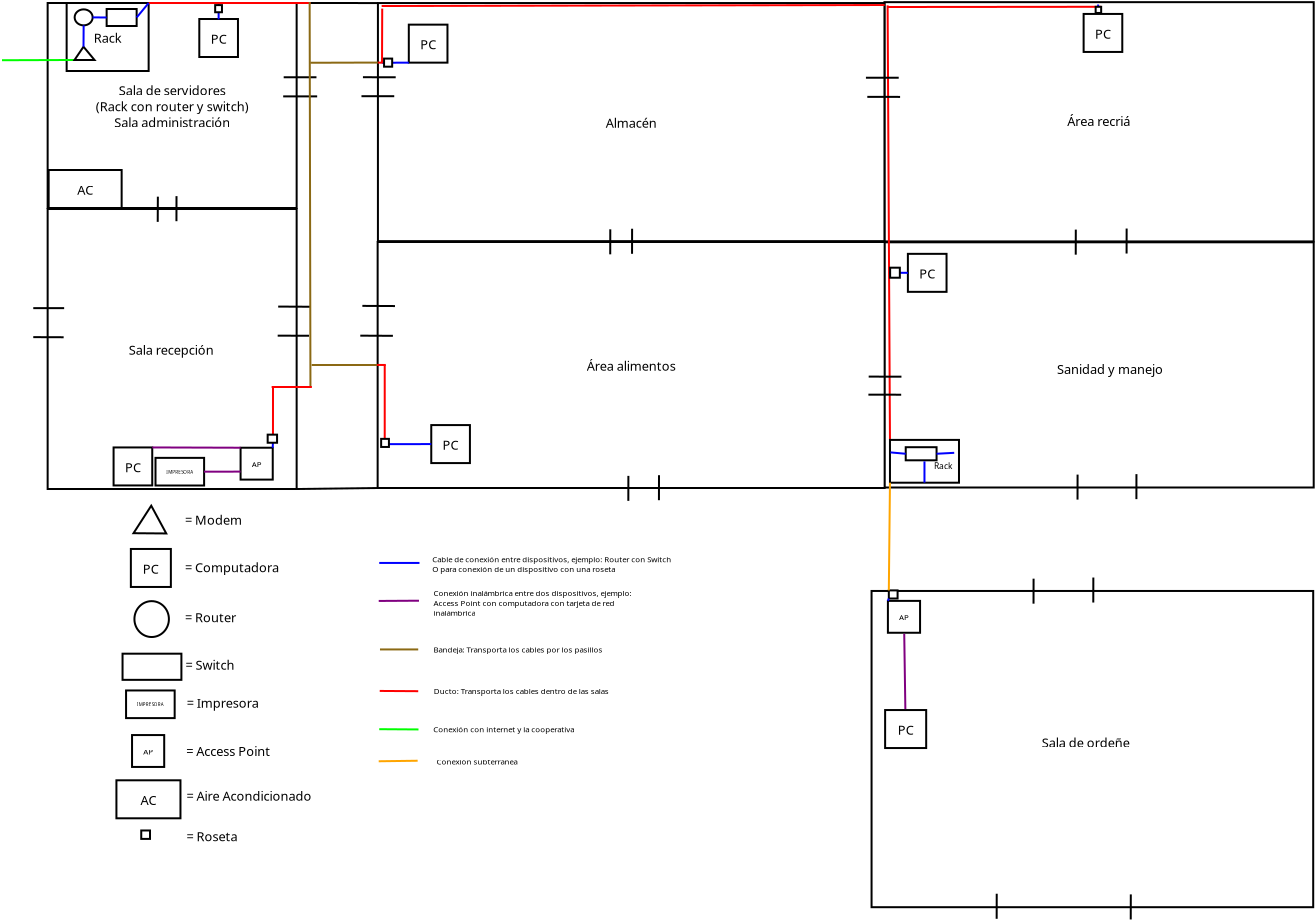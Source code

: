 <?xml version="1.0" encoding="UTF-8"?>
<dia:diagram xmlns:dia="http://www.lysator.liu.se/~alla/dia/">
  <dia:layer name="Background" visible="true" active="true">
    <dia:object type="Standard - Box" version="0" id="O0">
      <dia:attribute name="obj_pos">
        <dia:point val="50.646,34.348"/>
      </dia:attribute>
      <dia:attribute name="obj_bb">
        <dia:rectangle val="50.596,34.298;72.778,50.21"/>
      </dia:attribute>
      <dia:attribute name="elem_corner">
        <dia:point val="50.646,34.348"/>
      </dia:attribute>
      <dia:attribute name="elem_width">
        <dia:real val="22.082"/>
      </dia:attribute>
      <dia:attribute name="elem_height">
        <dia:real val="15.812"/>
      </dia:attribute>
      <dia:attribute name="show_background">
        <dia:boolean val="true"/>
      </dia:attribute>
    </dia:object>
    <dia:object type="Standard - Box" version="0" id="O1">
      <dia:attribute name="obj_pos">
        <dia:point val="51.279,16.915"/>
      </dia:attribute>
      <dia:attribute name="obj_bb">
        <dia:rectangle val="51.229,16.865;72.803,29.225"/>
      </dia:attribute>
      <dia:attribute name="elem_corner">
        <dia:point val="51.279,16.915"/>
      </dia:attribute>
      <dia:attribute name="elem_width">
        <dia:real val="21.474"/>
      </dia:attribute>
      <dia:attribute name="elem_height">
        <dia:real val="12.26"/>
      </dia:attribute>
      <dia:attribute name="show_background">
        <dia:boolean val="true"/>
      </dia:attribute>
    </dia:object>
    <dia:object type="Standard - Box" version="0" id="O2">
      <dia:attribute name="obj_pos">
        <dia:point val="51.291,4.908"/>
      </dia:attribute>
      <dia:attribute name="obj_bb">
        <dia:rectangle val="51.241,4.858;72.803,16.92"/>
      </dia:attribute>
      <dia:attribute name="elem_corner">
        <dia:point val="51.291,4.908"/>
      </dia:attribute>
      <dia:attribute name="elem_width">
        <dia:real val="21.462"/>
      </dia:attribute>
      <dia:attribute name="elem_height">
        <dia:real val="11.963"/>
      </dia:attribute>
      <dia:attribute name="show_background">
        <dia:boolean val="true"/>
      </dia:attribute>
    </dia:object>
    <dia:object type="Standard - Line" version="0" id="O3">
      <dia:attribute name="obj_pos">
        <dia:point val="51.566,26.795"/>
      </dia:attribute>
      <dia:attribute name="obj_bb">
        <dia:rectangle val="51.398,5.02;51.617,26.845"/>
      </dia:attribute>
      <dia:attribute name="conn_endpoints">
        <dia:point val="51.566,26.795"/>
        <dia:point val="51.449,5.071"/>
      </dia:attribute>
      <dia:attribute name="numcp">
        <dia:int val="1"/>
      </dia:attribute>
      <dia:attribute name="line_color">
        <dia:color val="#ff0000"/>
      </dia:attribute>
      <dia:connections>
        <dia:connection handle="0" to="O47" connection="0"/>
      </dia:connections>
    </dia:object>
    <dia:object type="Standard - Line" version="0" id="O4">
      <dia:attribute name="obj_pos">
        <dia:point val="21.9,4.95"/>
      </dia:attribute>
      <dia:attribute name="obj_bb">
        <dia:rectangle val="21.85,4.9;26.014,5.002"/>
      </dia:attribute>
      <dia:attribute name="conn_endpoints">
        <dia:point val="21.9,4.95"/>
        <dia:point val="25.964,4.952"/>
      </dia:attribute>
      <dia:attribute name="numcp">
        <dia:int val="1"/>
      </dia:attribute>
      <dia:connections>
        <dia:connection handle="0" to="O6" connection="4"/>
        <dia:connection handle="1" to="O38" connection="0"/>
      </dia:connections>
    </dia:object>
    <dia:object type="Flowchart - Box" version="0" id="O5">
      <dia:attribute name="obj_pos">
        <dia:point val="9.45,15.25"/>
      </dia:attribute>
      <dia:attribute name="obj_bb">
        <dia:rectangle val="9.4,15.2;21.95,29.3"/>
      </dia:attribute>
      <dia:attribute name="elem_corner">
        <dia:point val="9.45,15.25"/>
      </dia:attribute>
      <dia:attribute name="elem_width">
        <dia:real val="12.45"/>
      </dia:attribute>
      <dia:attribute name="elem_height">
        <dia:real val="14.0"/>
      </dia:attribute>
      <dia:attribute name="border_width">
        <dia:real val="0.1"/>
      </dia:attribute>
      <dia:attribute name="show_background">
        <dia:boolean val="true"/>
      </dia:attribute>
      <dia:attribute name="padding">
        <dia:real val="0.5"/>
      </dia:attribute>
      <dia:attribute name="text">
        <dia:composite type="text">
          <dia:attribute name="string">
            <dia:string>#Sala recepción#</dia:string>
          </dia:attribute>
          <dia:attribute name="font">
            <dia:font family="sans" style="0" name="Helvetica"/>
          </dia:attribute>
          <dia:attribute name="height">
            <dia:real val="0.8"/>
          </dia:attribute>
          <dia:attribute name="pos">
            <dia:point val="15.675,22.445"/>
          </dia:attribute>
          <dia:attribute name="color">
            <dia:color val="#000000"/>
          </dia:attribute>
          <dia:attribute name="alignment">
            <dia:enum val="1"/>
          </dia:attribute>
        </dia:composite>
      </dia:attribute>
    </dia:object>
    <dia:object type="Flowchart - Box" version="0" id="O6">
      <dia:attribute name="obj_pos">
        <dia:point val="9.45,4.95"/>
      </dia:attribute>
      <dia:attribute name="obj_bb">
        <dia:rectangle val="9.4,4.9;21.95,15.25"/>
      </dia:attribute>
      <dia:attribute name="elem_corner">
        <dia:point val="9.45,4.95"/>
      </dia:attribute>
      <dia:attribute name="elem_width">
        <dia:real val="12.45"/>
      </dia:attribute>
      <dia:attribute name="elem_height">
        <dia:real val="10.25"/>
      </dia:attribute>
      <dia:attribute name="show_background">
        <dia:boolean val="true"/>
      </dia:attribute>
      <dia:attribute name="padding">
        <dia:real val="0.5"/>
      </dia:attribute>
      <dia:attribute name="text">
        <dia:composite type="text">
          <dia:attribute name="string">
            <dia:string>#Sala de servidores
(Rack con router y switch)
Sala administración#</dia:string>
          </dia:attribute>
          <dia:attribute name="font">
            <dia:font family="sans" style="0" name="Helvetica"/>
          </dia:attribute>
          <dia:attribute name="height">
            <dia:real val="0.8"/>
          </dia:attribute>
          <dia:attribute name="pos">
            <dia:point val="15.675,9.47"/>
          </dia:attribute>
          <dia:attribute name="color">
            <dia:color val="#000000"/>
          </dia:attribute>
          <dia:attribute name="alignment">
            <dia:enum val="1"/>
          </dia:attribute>
        </dia:composite>
      </dia:attribute>
    </dia:object>
    <dia:object type="Flowchart - Box" version="0" id="O7">
      <dia:attribute name="obj_pos">
        <dia:point val="10.4,4.95"/>
      </dia:attribute>
      <dia:attribute name="obj_bb">
        <dia:rectangle val="10.35,4.9;14.55,8.4"/>
      </dia:attribute>
      <dia:attribute name="elem_corner">
        <dia:point val="10.4,4.95"/>
      </dia:attribute>
      <dia:attribute name="elem_width">
        <dia:real val="4.1"/>
      </dia:attribute>
      <dia:attribute name="elem_height">
        <dia:real val="3.4"/>
      </dia:attribute>
      <dia:attribute name="border_width">
        <dia:real val="0.1"/>
      </dia:attribute>
      <dia:attribute name="show_background">
        <dia:boolean val="true"/>
      </dia:attribute>
      <dia:attribute name="padding">
        <dia:real val="0.5"/>
      </dia:attribute>
      <dia:attribute name="text">
        <dia:composite type="text">
          <dia:attribute name="string">
            <dia:string>#Rack#</dia:string>
          </dia:attribute>
          <dia:attribute name="font">
            <dia:font family="sans" style="0" name="Helvetica"/>
          </dia:attribute>
          <dia:attribute name="height">
            <dia:real val="0.8"/>
          </dia:attribute>
          <dia:attribute name="pos">
            <dia:point val="12.45,6.845"/>
          </dia:attribute>
          <dia:attribute name="color">
            <dia:color val="#000000"/>
          </dia:attribute>
          <dia:attribute name="alignment">
            <dia:enum val="1"/>
          </dia:attribute>
        </dia:composite>
      </dia:attribute>
    </dia:object>
    <dia:object type="Standard - Ellipse" version="0" id="O8">
      <dia:attribute name="obj_pos">
        <dia:point val="10.8,5.268"/>
      </dia:attribute>
      <dia:attribute name="obj_bb">
        <dia:rectangle val="10.75,5.218;11.75,6.118"/>
      </dia:attribute>
      <dia:attribute name="elem_corner">
        <dia:point val="10.8,5.268"/>
      </dia:attribute>
      <dia:attribute name="elem_width">
        <dia:real val="0.9"/>
      </dia:attribute>
      <dia:attribute name="elem_height">
        <dia:real val="0.8"/>
      </dia:attribute>
    </dia:object>
    <dia:object type="Standard - Box" version="0" id="O9">
      <dia:attribute name="obj_pos">
        <dia:point val="12.4,5.25"/>
      </dia:attribute>
      <dia:attribute name="obj_bb">
        <dia:rectangle val="12.35,5.2;13.95,6.15"/>
      </dia:attribute>
      <dia:attribute name="elem_corner">
        <dia:point val="12.4,5.25"/>
      </dia:attribute>
      <dia:attribute name="elem_width">
        <dia:real val="1.5"/>
      </dia:attribute>
      <dia:attribute name="elem_height">
        <dia:real val="0.85"/>
      </dia:attribute>
      <dia:attribute name="show_background">
        <dia:boolean val="true"/>
      </dia:attribute>
    </dia:object>
    <dia:object type="Standard - Line" version="0" id="O10">
      <dia:attribute name="obj_pos">
        <dia:point val="14.961,14.632"/>
      </dia:attribute>
      <dia:attribute name="obj_bb">
        <dia:rectangle val="14.903,14.582;15.011,15.944"/>
      </dia:attribute>
      <dia:attribute name="conn_endpoints">
        <dia:point val="14.961,14.632"/>
        <dia:point val="14.954,15.894"/>
      </dia:attribute>
      <dia:attribute name="numcp">
        <dia:int val="1"/>
      </dia:attribute>
    </dia:object>
    <dia:object type="Standard - Line" version="0" id="O11">
      <dia:attribute name="obj_pos">
        <dia:point val="15.893,14.607"/>
      </dia:attribute>
      <dia:attribute name="obj_bb">
        <dia:rectangle val="15.84,14.557;15.943,15.909"/>
      </dia:attribute>
      <dia:attribute name="conn_endpoints">
        <dia:point val="15.893,14.607"/>
        <dia:point val="15.89,15.859"/>
      </dia:attribute>
      <dia:attribute name="numcp">
        <dia:int val="1"/>
      </dia:attribute>
    </dia:object>
    <dia:object type="Standard - Line" version="0" id="O12">
      <dia:attribute name="obj_pos">
        <dia:point val="21.252,8.662"/>
      </dia:attribute>
      <dia:attribute name="obj_bb">
        <dia:rectangle val="21.202,8.612;22.941,8.714"/>
      </dia:attribute>
      <dia:attribute name="conn_endpoints">
        <dia:point val="21.252,8.662"/>
        <dia:point val="22.891,8.664"/>
      </dia:attribute>
      <dia:attribute name="numcp">
        <dia:int val="1"/>
      </dia:attribute>
    </dia:object>
    <dia:object type="Standard - Line" version="0" id="O13">
      <dia:attribute name="obj_pos">
        <dia:point val="21.227,9.619"/>
      </dia:attribute>
      <dia:attribute name="obj_bb">
        <dia:rectangle val="21.177,9.569;22.976,9.669"/>
      </dia:attribute>
      <dia:attribute name="conn_endpoints">
        <dia:point val="21.227,9.619"/>
        <dia:point val="22.926,9.619"/>
      </dia:attribute>
      <dia:attribute name="numcp">
        <dia:int val="1"/>
      </dia:attribute>
    </dia:object>
    <dia:object type="Flowchart - Box" version="0" id="O14">
      <dia:attribute name="obj_pos">
        <dia:point val="9.5,13.3"/>
      </dia:attribute>
      <dia:attribute name="obj_bb">
        <dia:rectangle val="9.45,13.25;13.2,15.25"/>
      </dia:attribute>
      <dia:attribute name="elem_corner">
        <dia:point val="9.5,13.3"/>
      </dia:attribute>
      <dia:attribute name="elem_width">
        <dia:real val="3.65"/>
      </dia:attribute>
      <dia:attribute name="elem_height">
        <dia:real val="1.9"/>
      </dia:attribute>
      <dia:attribute name="show_background">
        <dia:boolean val="true"/>
      </dia:attribute>
      <dia:attribute name="padding">
        <dia:real val="0.5"/>
      </dia:attribute>
      <dia:attribute name="text">
        <dia:composite type="text">
          <dia:attribute name="string">
            <dia:string>#AC#</dia:string>
          </dia:attribute>
          <dia:attribute name="font">
            <dia:font family="sans" style="0" name="Helvetica"/>
          </dia:attribute>
          <dia:attribute name="height">
            <dia:real val="0.8"/>
          </dia:attribute>
          <dia:attribute name="pos">
            <dia:point val="11.325,14.445"/>
          </dia:attribute>
          <dia:attribute name="color">
            <dia:color val="#000000"/>
          </dia:attribute>
          <dia:attribute name="alignment">
            <dia:enum val="1"/>
          </dia:attribute>
        </dia:composite>
      </dia:attribute>
    </dia:object>
    <dia:object type="Standard - Line" version="0" id="O15">
      <dia:attribute name="obj_pos">
        <dia:point val="7.168,7.811"/>
      </dia:attribute>
      <dia:attribute name="obj_bb">
        <dia:rectangle val="7.118,7.749;10.843,7.862"/>
      </dia:attribute>
      <dia:attribute name="conn_endpoints">
        <dia:point val="7.168,7.811"/>
        <dia:point val="10.793,7.799"/>
      </dia:attribute>
      <dia:attribute name="numcp">
        <dia:int val="1"/>
      </dia:attribute>
      <dia:attribute name="line_color">
        <dia:color val="#00ff00"/>
      </dia:attribute>
      <dia:connections>
        <dia:connection handle="1" to="O107" connection="0"/>
      </dia:connections>
    </dia:object>
    <dia:object type="Standard - Line" version="0" id="O16">
      <dia:attribute name="obj_pos">
        <dia:point val="11.7,5.668"/>
      </dia:attribute>
      <dia:attribute name="obj_bb">
        <dia:rectangle val="11.649,5.617;12.45,5.726"/>
      </dia:attribute>
      <dia:attribute name="conn_endpoints">
        <dia:point val="11.7,5.668"/>
        <dia:point val="12.4,5.675"/>
      </dia:attribute>
      <dia:attribute name="numcp">
        <dia:int val="1"/>
      </dia:attribute>
      <dia:attribute name="line_color">
        <dia:color val="#0000ff"/>
      </dia:attribute>
      <dia:connections>
        <dia:connection handle="0" to="O8" connection="4"/>
        <dia:connection handle="1" to="O9" connection="3"/>
      </dia:connections>
    </dia:object>
    <dia:object type="Flowchart - Box" version="0" id="O17">
      <dia:attribute name="obj_pos">
        <dia:point val="17.033,5.75"/>
      </dia:attribute>
      <dia:attribute name="obj_bb">
        <dia:rectangle val="16.983,5.7;19.015,7.7"/>
      </dia:attribute>
      <dia:attribute name="elem_corner">
        <dia:point val="17.033,5.75"/>
      </dia:attribute>
      <dia:attribute name="elem_width">
        <dia:real val="1.933"/>
      </dia:attribute>
      <dia:attribute name="elem_height">
        <dia:real val="1.9"/>
      </dia:attribute>
      <dia:attribute name="border_width">
        <dia:real val="0.1"/>
      </dia:attribute>
      <dia:attribute name="show_background">
        <dia:boolean val="true"/>
      </dia:attribute>
      <dia:attribute name="padding">
        <dia:real val="0.5"/>
      </dia:attribute>
      <dia:attribute name="text">
        <dia:composite type="text">
          <dia:attribute name="string">
            <dia:string>#PC#</dia:string>
          </dia:attribute>
          <dia:attribute name="font">
            <dia:font family="sans" style="0" name="Helvetica"/>
          </dia:attribute>
          <dia:attribute name="height">
            <dia:real val="0.8"/>
          </dia:attribute>
          <dia:attribute name="pos">
            <dia:point val="17.999,6.895"/>
          </dia:attribute>
          <dia:attribute name="color">
            <dia:color val="#000000"/>
          </dia:attribute>
          <dia:attribute name="alignment">
            <dia:enum val="1"/>
          </dia:attribute>
        </dia:composite>
      </dia:attribute>
    </dia:object>
    <dia:object type="Standard - Line" version="0" id="O18">
      <dia:attribute name="obj_pos">
        <dia:point val="17.999,5.766"/>
      </dia:attribute>
      <dia:attribute name="obj_bb">
        <dia:rectangle val="17.949,4.866;18.05,5.816"/>
      </dia:attribute>
      <dia:attribute name="conn_endpoints">
        <dia:point val="17.999,5.766"/>
        <dia:point val="18,4.916"/>
      </dia:attribute>
      <dia:attribute name="numcp">
        <dia:int val="1"/>
      </dia:attribute>
      <dia:attribute name="line_color">
        <dia:color val="#0000ff"/>
      </dia:attribute>
      <dia:connections>
        <dia:connection handle="0" to="O17" connection="2"/>
      </dia:connections>
    </dia:object>
    <dia:object type="Standard - Line" version="0" id="O19">
      <dia:attribute name="obj_pos">
        <dia:point val="14.5,4.95"/>
      </dia:attribute>
      <dia:attribute name="obj_bb">
        <dia:rectangle val="14.45,4.9;22.65,5"/>
      </dia:attribute>
      <dia:attribute name="conn_endpoints">
        <dia:point val="14.5,4.95"/>
        <dia:point val="22.6,4.95"/>
      </dia:attribute>
      <dia:attribute name="numcp">
        <dia:int val="1"/>
      </dia:attribute>
      <dia:attribute name="line_color">
        <dia:color val="#ff0000"/>
      </dia:attribute>
      <dia:connections>
        <dia:connection handle="0" to="O7" connection="4"/>
      </dia:connections>
    </dia:object>
    <dia:object type="Standard - Line" version="0" id="O20">
      <dia:attribute name="obj_pos">
        <dia:point val="13.9,5.675"/>
      </dia:attribute>
      <dia:attribute name="obj_bb">
        <dia:rectangle val="13.83,4.88;14.57,5.745"/>
      </dia:attribute>
      <dia:attribute name="conn_endpoints">
        <dia:point val="13.9,5.675"/>
        <dia:point val="14.5,4.95"/>
      </dia:attribute>
      <dia:attribute name="numcp">
        <dia:int val="1"/>
      </dia:attribute>
      <dia:attribute name="line_color">
        <dia:color val="#0000ff"/>
      </dia:attribute>
      <dia:connections>
        <dia:connection handle="0" to="O9" connection="4"/>
        <dia:connection handle="1" to="O7" connection="4"/>
      </dia:connections>
    </dia:object>
    <dia:object type="Standard - Line" version="0" id="O21">
      <dia:attribute name="obj_pos">
        <dia:point val="8.731,20.207"/>
      </dia:attribute>
      <dia:attribute name="obj_bb">
        <dia:rectangle val="8.681,20.157;10.325,20.257"/>
      </dia:attribute>
      <dia:attribute name="conn_endpoints">
        <dia:point val="8.731,20.207"/>
        <dia:point val="10.275,20.207"/>
      </dia:attribute>
      <dia:attribute name="numcp">
        <dia:int val="1"/>
      </dia:attribute>
    </dia:object>
    <dia:object type="Standard - Line" version="0" id="O22">
      <dia:attribute name="obj_pos">
        <dia:point val="8.731,21.657"/>
      </dia:attribute>
      <dia:attribute name="obj_bb">
        <dia:rectangle val="8.681,21.607;10.3,21.712"/>
      </dia:attribute>
      <dia:attribute name="conn_endpoints">
        <dia:point val="8.731,21.657"/>
        <dia:point val="10.25,21.662"/>
      </dia:attribute>
      <dia:attribute name="numcp">
        <dia:int val="1"/>
      </dia:attribute>
    </dia:object>
    <dia:object type="Standard - Line" version="0" id="O23">
      <dia:attribute name="obj_pos">
        <dia:point val="20.977,20.129"/>
      </dia:attribute>
      <dia:attribute name="obj_bb">
        <dia:rectangle val="20.927,20.079;22.658,20.187"/>
      </dia:attribute>
      <dia:attribute name="conn_endpoints">
        <dia:point val="20.977,20.129"/>
        <dia:point val="22.608,20.137"/>
      </dia:attribute>
      <dia:attribute name="numcp">
        <dia:int val="1"/>
      </dia:attribute>
    </dia:object>
    <dia:object type="Standard - Line" version="0" id="O24">
      <dia:attribute name="obj_pos">
        <dia:point val="20.952,21.584"/>
      </dia:attribute>
      <dia:attribute name="obj_bb">
        <dia:rectangle val="20.902,21.534;22.57,21.636"/>
      </dia:attribute>
      <dia:attribute name="conn_endpoints">
        <dia:point val="20.952,21.584"/>
        <dia:point val="22.52,21.586"/>
      </dia:attribute>
      <dia:attribute name="numcp">
        <dia:int val="1"/>
      </dia:attribute>
    </dia:object>
    <dia:object type="Standard - Line" version="0" id="O25">
      <dia:attribute name="obj_pos">
        <dia:point val="22.55,4.9"/>
      </dia:attribute>
      <dia:attribute name="obj_bb">
        <dia:rectangle val="22.5,4.85;22.64,24.182"/>
      </dia:attribute>
      <dia:attribute name="conn_endpoints">
        <dia:point val="22.55,4.9"/>
        <dia:point val="22.59,24.132"/>
      </dia:attribute>
      <dia:attribute name="numcp">
        <dia:int val="1"/>
      </dia:attribute>
      <dia:attribute name="line_color">
        <dia:color val="#8b6914"/>
      </dia:attribute>
    </dia:object>
    <dia:object type="Standard - Line" version="0" id="O26">
      <dia:attribute name="obj_pos">
        <dia:point val="20.65,24.15"/>
      </dia:attribute>
      <dia:attribute name="obj_bb">
        <dia:rectangle val="20.6,24.099;22.711,24.2"/>
      </dia:attribute>
      <dia:attribute name="conn_endpoints">
        <dia:point val="20.65,24.15"/>
        <dia:point val="22.661,24.149"/>
      </dia:attribute>
      <dia:attribute name="numcp">
        <dia:int val="1"/>
      </dia:attribute>
      <dia:attribute name="line_color">
        <dia:color val="#ff0000"/>
      </dia:attribute>
    </dia:object>
    <dia:object type="Flowchart - Box" version="0" id="O27">
      <dia:attribute name="obj_pos">
        <dia:point val="12.747,27.172"/>
      </dia:attribute>
      <dia:attribute name="obj_bb">
        <dia:rectangle val="12.697,27.122;14.73,29.122"/>
      </dia:attribute>
      <dia:attribute name="elem_corner">
        <dia:point val="12.747,27.172"/>
      </dia:attribute>
      <dia:attribute name="elem_width">
        <dia:real val="1.933"/>
      </dia:attribute>
      <dia:attribute name="elem_height">
        <dia:real val="1.9"/>
      </dia:attribute>
      <dia:attribute name="show_background">
        <dia:boolean val="true"/>
      </dia:attribute>
      <dia:attribute name="padding">
        <dia:real val="0.5"/>
      </dia:attribute>
      <dia:attribute name="text">
        <dia:composite type="text">
          <dia:attribute name="string">
            <dia:string>#PC#</dia:string>
          </dia:attribute>
          <dia:attribute name="font">
            <dia:font family="sans" style="0" name="Helvetica"/>
          </dia:attribute>
          <dia:attribute name="height">
            <dia:real val="0.8"/>
          </dia:attribute>
          <dia:attribute name="pos">
            <dia:point val="13.713,28.317"/>
          </dia:attribute>
          <dia:attribute name="color">
            <dia:color val="#000000"/>
          </dia:attribute>
          <dia:attribute name="alignment">
            <dia:enum val="1"/>
          </dia:attribute>
        </dia:composite>
      </dia:attribute>
    </dia:object>
    <dia:object type="Standard - Line" version="0" id="O28">
      <dia:attribute name="obj_pos">
        <dia:point val="20.718,24.2"/>
      </dia:attribute>
      <dia:attribute name="obj_bb">
        <dia:rectangle val="20.666,24.15;20.768,26.851"/>
      </dia:attribute>
      <dia:attribute name="conn_endpoints">
        <dia:point val="20.718,24.2"/>
        <dia:point val="20.716,26.801"/>
      </dia:attribute>
      <dia:attribute name="numcp">
        <dia:int val="1"/>
      </dia:attribute>
      <dia:attribute name="line_color">
        <dia:color val="#ff0000"/>
      </dia:attribute>
    </dia:object>
    <dia:object type="Flowchart - Box" version="0" id="O29">
      <dia:attribute name="obj_pos">
        <dia:point val="25.95,16.9"/>
      </dia:attribute>
      <dia:attribute name="obj_bb">
        <dia:rectangle val="25.9,16.85;51.35,29.25"/>
      </dia:attribute>
      <dia:attribute name="elem_corner">
        <dia:point val="25.95,16.9"/>
      </dia:attribute>
      <dia:attribute name="elem_width">
        <dia:real val="25.35"/>
      </dia:attribute>
      <dia:attribute name="elem_height">
        <dia:real val="12.3"/>
      </dia:attribute>
      <dia:attribute name="border_width">
        <dia:real val="0.1"/>
      </dia:attribute>
      <dia:attribute name="show_background">
        <dia:boolean val="true"/>
      </dia:attribute>
      <dia:attribute name="padding">
        <dia:real val="0.5"/>
      </dia:attribute>
      <dia:attribute name="text">
        <dia:composite type="text">
          <dia:attribute name="string">
            <dia:string>#Área alimentos#</dia:string>
          </dia:attribute>
          <dia:attribute name="font">
            <dia:font family="sans" style="0" name="Helvetica"/>
          </dia:attribute>
          <dia:attribute name="height">
            <dia:real val="0.8"/>
          </dia:attribute>
          <dia:attribute name="pos">
            <dia:point val="38.625,23.245"/>
          </dia:attribute>
          <dia:attribute name="color">
            <dia:color val="#000000"/>
          </dia:attribute>
          <dia:attribute name="alignment">
            <dia:enum val="1"/>
          </dia:attribute>
        </dia:composite>
      </dia:attribute>
    </dia:object>
    <dia:object type="Standard - Line" version="0" id="O30">
      <dia:attribute name="obj_pos">
        <dia:point val="22.65,23.05"/>
      </dia:attribute>
      <dia:attribute name="obj_bb">
        <dia:rectangle val="22.6,23;26,23.1"/>
      </dia:attribute>
      <dia:attribute name="conn_endpoints">
        <dia:point val="22.65,23.05"/>
        <dia:point val="25.95,23.05"/>
      </dia:attribute>
      <dia:attribute name="numcp">
        <dia:int val="1"/>
      </dia:attribute>
      <dia:attribute name="line_color">
        <dia:color val="#8b6914"/>
      </dia:attribute>
      <dia:connections>
        <dia:connection handle="1" to="O29" connection="7"/>
      </dia:connections>
    </dia:object>
    <dia:object type="Standard - Line" version="0" id="O31">
      <dia:attribute name="obj_pos">
        <dia:point val="25.916,23.048"/>
      </dia:attribute>
      <dia:attribute name="obj_bb">
        <dia:rectangle val="25.866,22.998;26.407,23.098"/>
      </dia:attribute>
      <dia:attribute name="conn_endpoints">
        <dia:point val="25.916,23.048"/>
        <dia:point val="26.358,23.048"/>
      </dia:attribute>
      <dia:attribute name="numcp">
        <dia:int val="1"/>
      </dia:attribute>
      <dia:attribute name="line_color">
        <dia:color val="#ff0000"/>
      </dia:attribute>
    </dia:object>
    <dia:object type="Standard - Line" version="0" id="O32">
      <dia:attribute name="obj_pos">
        <dia:point val="26.304,23.057"/>
      </dia:attribute>
      <dia:attribute name="obj_bb">
        <dia:rectangle val="26.254,23.007;26.354,27.084"/>
      </dia:attribute>
      <dia:attribute name="conn_endpoints">
        <dia:point val="26.304,23.057"/>
        <dia:point val="26.304,27.034"/>
      </dia:attribute>
      <dia:attribute name="numcp">
        <dia:int val="1"/>
      </dia:attribute>
      <dia:attribute name="line_color">
        <dia:color val="#ff0000"/>
      </dia:attribute>
    </dia:object>
    <dia:object type="Flowchart - Box" version="0" id="O33">
      <dia:attribute name="obj_pos">
        <dia:point val="28.631,26.054"/>
      </dia:attribute>
      <dia:attribute name="obj_bb">
        <dia:rectangle val="28.581,26.004;30.613,28.004"/>
      </dia:attribute>
      <dia:attribute name="elem_corner">
        <dia:point val="28.631,26.054"/>
      </dia:attribute>
      <dia:attribute name="elem_width">
        <dia:real val="1.933"/>
      </dia:attribute>
      <dia:attribute name="elem_height">
        <dia:real val="1.9"/>
      </dia:attribute>
      <dia:attribute name="show_background">
        <dia:boolean val="true"/>
      </dia:attribute>
      <dia:attribute name="padding">
        <dia:real val="0.5"/>
      </dia:attribute>
      <dia:attribute name="text">
        <dia:composite type="text">
          <dia:attribute name="string">
            <dia:string>#PC#</dia:string>
          </dia:attribute>
          <dia:attribute name="font">
            <dia:font family="sans" style="0" name="Helvetica"/>
          </dia:attribute>
          <dia:attribute name="height">
            <dia:real val="0.8"/>
          </dia:attribute>
          <dia:attribute name="pos">
            <dia:point val="29.597,27.199"/>
          </dia:attribute>
          <dia:attribute name="color">
            <dia:color val="#000000"/>
          </dia:attribute>
          <dia:attribute name="alignment">
            <dia:enum val="1"/>
          </dia:attribute>
        </dia:composite>
      </dia:attribute>
    </dia:object>
    <dia:object type="Standard - Line" version="0" id="O34">
      <dia:attribute name="obj_pos">
        <dia:point val="28.631,27.004"/>
      </dia:attribute>
      <dia:attribute name="obj_bb">
        <dia:rectangle val="26.299,26.954;28.681,27.058"/>
      </dia:attribute>
      <dia:attribute name="conn_endpoints">
        <dia:point val="28.631,27.004"/>
        <dia:point val="26.349,27.008"/>
      </dia:attribute>
      <dia:attribute name="numcp">
        <dia:int val="1"/>
      </dia:attribute>
      <dia:attribute name="line_color">
        <dia:color val="#0000ff"/>
      </dia:attribute>
      <dia:connections>
        <dia:connection handle="0" to="O33" connection="7"/>
      </dia:connections>
    </dia:object>
    <dia:object type="Standard - Line" version="0" id="O35">
      <dia:attribute name="obj_pos">
        <dia:point val="25.186,20.094"/>
      </dia:attribute>
      <dia:attribute name="obj_bb">
        <dia:rectangle val="25.136,20.044;26.867,20.152"/>
      </dia:attribute>
      <dia:attribute name="conn_endpoints">
        <dia:point val="25.186,20.094"/>
        <dia:point val="26.817,20.102"/>
      </dia:attribute>
      <dia:attribute name="numcp">
        <dia:int val="1"/>
      </dia:attribute>
    </dia:object>
    <dia:object type="Standard - Line" version="0" id="O36">
      <dia:attribute name="obj_pos">
        <dia:point val="25.082,21.583"/>
      </dia:attribute>
      <dia:attribute name="obj_bb">
        <dia:rectangle val="25.032,21.533;26.763,21.641"/>
      </dia:attribute>
      <dia:attribute name="conn_endpoints">
        <dia:point val="25.082,21.583"/>
        <dia:point val="26.713,21.591"/>
      </dia:attribute>
      <dia:attribute name="numcp">
        <dia:int val="1"/>
      </dia:attribute>
    </dia:object>
    <dia:object type="Standard - Line" version="0" id="O37">
      <dia:attribute name="obj_pos">
        <dia:point val="21.9,29.25"/>
      </dia:attribute>
      <dia:attribute name="obj_bb">
        <dia:rectangle val="21.849,29.149;26.001,29.301"/>
      </dia:attribute>
      <dia:attribute name="conn_endpoints">
        <dia:point val="21.9,29.25"/>
        <dia:point val="25.95,29.2"/>
      </dia:attribute>
      <dia:attribute name="numcp">
        <dia:int val="1"/>
      </dia:attribute>
      <dia:connections>
        <dia:connection handle="0" to="O5" connection="15"/>
        <dia:connection handle="1" to="O29" connection="11"/>
      </dia:connections>
    </dia:object>
    <dia:object type="Flowchart - Box" version="0" id="O38">
      <dia:attribute name="obj_pos">
        <dia:point val="25.964,4.952"/>
      </dia:attribute>
      <dia:attribute name="obj_bb">
        <dia:rectangle val="25.914,4.902;51.34,16.906"/>
      </dia:attribute>
      <dia:attribute name="elem_corner">
        <dia:point val="25.964,4.952"/>
      </dia:attribute>
      <dia:attribute name="elem_width">
        <dia:real val="25.327"/>
      </dia:attribute>
      <dia:attribute name="elem_height">
        <dia:real val="11.905"/>
      </dia:attribute>
      <dia:attribute name="show_background">
        <dia:boolean val="true"/>
      </dia:attribute>
      <dia:attribute name="padding">
        <dia:real val="0.5"/>
      </dia:attribute>
      <dia:attribute name="text">
        <dia:composite type="text">
          <dia:attribute name="string">
            <dia:string>#Almacén#</dia:string>
          </dia:attribute>
          <dia:attribute name="font">
            <dia:font family="sans" style="0" name="Helvetica"/>
          </dia:attribute>
          <dia:attribute name="height">
            <dia:real val="0.8"/>
          </dia:attribute>
          <dia:attribute name="pos">
            <dia:point val="38.627,11.099"/>
          </dia:attribute>
          <dia:attribute name="color">
            <dia:color val="#000000"/>
          </dia:attribute>
          <dia:attribute name="alignment">
            <dia:enum val="1"/>
          </dia:attribute>
        </dia:composite>
      </dia:attribute>
    </dia:object>
    <dia:object type="Standard - Line" version="0" id="O39">
      <dia:attribute name="obj_pos">
        <dia:point val="25.215,8.661"/>
      </dia:attribute>
      <dia:attribute name="obj_bb">
        <dia:rectangle val="25.165,8.611;26.904,8.713"/>
      </dia:attribute>
      <dia:attribute name="conn_endpoints">
        <dia:point val="25.215,8.661"/>
        <dia:point val="26.853,8.663"/>
      </dia:attribute>
      <dia:attribute name="numcp">
        <dia:int val="1"/>
      </dia:attribute>
    </dia:object>
    <dia:object type="Standard - Line" version="0" id="O40">
      <dia:attribute name="obj_pos">
        <dia:point val="25.141,9.609"/>
      </dia:attribute>
      <dia:attribute name="obj_bb">
        <dia:rectangle val="25.091,9.559;26.83,9.661"/>
      </dia:attribute>
      <dia:attribute name="conn_endpoints">
        <dia:point val="25.141,9.609"/>
        <dia:point val="26.78,9.611"/>
      </dia:attribute>
      <dia:attribute name="numcp">
        <dia:int val="1"/>
      </dia:attribute>
    </dia:object>
    <dia:object type="Standard - Line" version="0" id="O41">
      <dia:attribute name="obj_pos">
        <dia:point val="25.964,7.928"/>
      </dia:attribute>
      <dia:attribute name="obj_bb">
        <dia:rectangle val="22.534,7.878;26.014,7.988"/>
      </dia:attribute>
      <dia:attribute name="conn_endpoints">
        <dia:point val="25.964,7.928"/>
        <dia:point val="22.584,7.938"/>
      </dia:attribute>
      <dia:attribute name="numcp">
        <dia:int val="1"/>
      </dia:attribute>
      <dia:attribute name="line_color">
        <dia:color val="#8b6914"/>
      </dia:attribute>
      <dia:connections>
        <dia:connection handle="0" to="O38" connection="5"/>
      </dia:connections>
    </dia:object>
    <dia:object type="Standard - Line" version="0" id="O42">
      <dia:attribute name="obj_pos">
        <dia:point val="25.967,7.928"/>
      </dia:attribute>
      <dia:attribute name="obj_bb">
        <dia:rectangle val="25.916,7.877;26.327,7.989"/>
      </dia:attribute>
      <dia:attribute name="conn_endpoints">
        <dia:point val="25.967,7.928"/>
        <dia:point val="26.276,7.938"/>
      </dia:attribute>
      <dia:attribute name="numcp">
        <dia:int val="1"/>
      </dia:attribute>
      <dia:attribute name="line_color">
        <dia:color val="#ff0000"/>
      </dia:attribute>
    </dia:object>
    <dia:object type="Flowchart - Box" version="0" id="O43">
      <dia:attribute name="obj_pos">
        <dia:point val="27.508,6.032"/>
      </dia:attribute>
      <dia:attribute name="obj_bb">
        <dia:rectangle val="27.457,5.982;29.49,7.982"/>
      </dia:attribute>
      <dia:attribute name="elem_corner">
        <dia:point val="27.508,6.032"/>
      </dia:attribute>
      <dia:attribute name="elem_width">
        <dia:real val="1.933"/>
      </dia:attribute>
      <dia:attribute name="elem_height">
        <dia:real val="1.9"/>
      </dia:attribute>
      <dia:attribute name="show_background">
        <dia:boolean val="true"/>
      </dia:attribute>
      <dia:attribute name="padding">
        <dia:real val="0.5"/>
      </dia:attribute>
      <dia:attribute name="text">
        <dia:composite type="text">
          <dia:attribute name="string">
            <dia:string>#PC#</dia:string>
          </dia:attribute>
          <dia:attribute name="font">
            <dia:font family="sans" style="0" name="Helvetica"/>
          </dia:attribute>
          <dia:attribute name="height">
            <dia:real val="0.8"/>
          </dia:attribute>
          <dia:attribute name="pos">
            <dia:point val="28.474,7.177"/>
          </dia:attribute>
          <dia:attribute name="color">
            <dia:color val="#000000"/>
          </dia:attribute>
          <dia:attribute name="alignment">
            <dia:enum val="1"/>
          </dia:attribute>
        </dia:composite>
      </dia:attribute>
    </dia:object>
    <dia:object type="Standard - Line" version="0" id="O44">
      <dia:attribute name="obj_pos">
        <dia:point val="27.508,7.932"/>
      </dia:attribute>
      <dia:attribute name="obj_bb">
        <dia:rectangle val="26.129,7.882;27.558,7.988"/>
      </dia:attribute>
      <dia:attribute name="conn_endpoints">
        <dia:point val="27.508,7.932"/>
        <dia:point val="26.179,7.938"/>
      </dia:attribute>
      <dia:attribute name="numcp">
        <dia:int val="1"/>
      </dia:attribute>
      <dia:attribute name="line_color">
        <dia:color val="#0000ff"/>
      </dia:attribute>
      <dia:connections>
        <dia:connection handle="0" to="O43" connection="11"/>
      </dia:connections>
    </dia:object>
    <dia:object type="Standard - Line" version="0" id="O45">
      <dia:attribute name="obj_pos">
        <dia:point val="26.169,7.957"/>
      </dia:attribute>
      <dia:attribute name="obj_bb">
        <dia:rectangle val="26.119,5.179;26.229,8.007"/>
      </dia:attribute>
      <dia:attribute name="conn_endpoints">
        <dia:point val="26.169,7.957"/>
        <dia:point val="26.179,5.229"/>
      </dia:attribute>
      <dia:attribute name="numcp">
        <dia:int val="1"/>
      </dia:attribute>
      <dia:attribute name="line_color">
        <dia:color val="#ff0000"/>
      </dia:attribute>
    </dia:object>
    <dia:object type="Standard - Line" version="0" id="O46">
      <dia:attribute name="obj_pos">
        <dia:point val="26.15,5.1"/>
      </dia:attribute>
      <dia:attribute name="obj_bb">
        <dia:rectangle val="26.1,5.0;51.35,5.15"/>
      </dia:attribute>
      <dia:attribute name="conn_endpoints">
        <dia:point val="26.15,5.1"/>
        <dia:point val="51.3,5.05"/>
      </dia:attribute>
      <dia:attribute name="numcp">
        <dia:int val="1"/>
      </dia:attribute>
      <dia:attribute name="line_color">
        <dia:color val="#ff0000"/>
      </dia:attribute>
    </dia:object>
    <dia:object type="Standard - Box" version="0" id="O47">
      <dia:attribute name="obj_pos">
        <dia:point val="51.566,26.795"/>
      </dia:attribute>
      <dia:attribute name="obj_bb">
        <dia:rectangle val="51.516,26.745;55.067,28.984"/>
      </dia:attribute>
      <dia:attribute name="elem_corner">
        <dia:point val="51.566,26.795"/>
      </dia:attribute>
      <dia:attribute name="elem_width">
        <dia:real val="3.451"/>
      </dia:attribute>
      <dia:attribute name="elem_height">
        <dia:real val="2.14"/>
      </dia:attribute>
      <dia:attribute name="show_background">
        <dia:boolean val="true"/>
      </dia:attribute>
    </dia:object>
    <dia:object type="Standard - Text" version="1" id="O48">
      <dia:attribute name="obj_pos">
        <dia:point val="53.291,27.865"/>
      </dia:attribute>
      <dia:attribute name="obj_bb">
        <dia:rectangle val="53.291,27.27;53.291,28.015"/>
      </dia:attribute>
      <dia:attribute name="text">
        <dia:composite type="text">
          <dia:attribute name="string">
            <dia:string>##</dia:string>
          </dia:attribute>
          <dia:attribute name="font">
            <dia:font family="sans" style="0" name="Helvetica"/>
          </dia:attribute>
          <dia:attribute name="height">
            <dia:real val="0.8"/>
          </dia:attribute>
          <dia:attribute name="pos">
            <dia:point val="53.291,27.865"/>
          </dia:attribute>
          <dia:attribute name="color">
            <dia:color val="#000000"/>
          </dia:attribute>
          <dia:attribute name="alignment">
            <dia:enum val="0"/>
          </dia:attribute>
        </dia:composite>
      </dia:attribute>
      <dia:attribute name="valign">
        <dia:enum val="3"/>
      </dia:attribute>
      <dia:connections>
        <dia:connection handle="0" to="O47" connection="8"/>
      </dia:connections>
    </dia:object>
    <dia:object type="Standard - Text" version="1" id="O49">
      <dia:attribute name="obj_pos">
        <dia:point val="53.764,28.265"/>
      </dia:attribute>
      <dia:attribute name="obj_bb">
        <dia:rectangle val="53.764,27.872;54.794,28.365"/>
      </dia:attribute>
      <dia:attribute name="text">
        <dia:composite type="text">
          <dia:attribute name="string">
            <dia:string>#Rack#</dia:string>
          </dia:attribute>
          <dia:attribute name="font">
            <dia:font family="sans" style="0" name="Helvetica"/>
          </dia:attribute>
          <dia:attribute name="height">
            <dia:real val="0.529"/>
          </dia:attribute>
          <dia:attribute name="pos">
            <dia:point val="53.764,28.265"/>
          </dia:attribute>
          <dia:attribute name="color">
            <dia:color val="#000000"/>
          </dia:attribute>
          <dia:attribute name="alignment">
            <dia:enum val="0"/>
          </dia:attribute>
        </dia:composite>
      </dia:attribute>
      <dia:attribute name="valign">
        <dia:enum val="3"/>
      </dia:attribute>
    </dia:object>
    <dia:object type="Standard - Box" version="0" id="O50">
      <dia:attribute name="obj_pos">
        <dia:point val="52.354,27.16"/>
      </dia:attribute>
      <dia:attribute name="obj_bb">
        <dia:rectangle val="52.304,27.11;53.946,27.866"/>
      </dia:attribute>
      <dia:attribute name="elem_corner">
        <dia:point val="52.354,27.16"/>
      </dia:attribute>
      <dia:attribute name="elem_width">
        <dia:real val="1.542"/>
      </dia:attribute>
      <dia:attribute name="elem_height">
        <dia:real val="0.655"/>
      </dia:attribute>
      <dia:attribute name="show_background">
        <dia:boolean val="true"/>
      </dia:attribute>
    </dia:object>
    <dia:object type="Standard - Line" version="0" id="O51">
      <dia:attribute name="obj_pos">
        <dia:point val="52.354,27.488"/>
      </dia:attribute>
      <dia:attribute name="obj_bb">
        <dia:rectangle val="51.538,27.366;52.408,27.542"/>
      </dia:attribute>
      <dia:attribute name="conn_endpoints">
        <dia:point val="52.354,27.488"/>
        <dia:point val="51.592,27.42"/>
      </dia:attribute>
      <dia:attribute name="numcp">
        <dia:int val="1"/>
      </dia:attribute>
      <dia:attribute name="line_color">
        <dia:color val="#0000ff"/>
      </dia:attribute>
      <dia:connections>
        <dia:connection handle="0" to="O50" connection="3"/>
      </dia:connections>
    </dia:object>
    <dia:object type="Standard - Line" version="0" id="O52">
      <dia:attribute name="obj_pos">
        <dia:point val="54.779,27.441"/>
      </dia:attribute>
      <dia:attribute name="obj_bb">
        <dia:rectangle val="53.843,27.388;54.832,27.541"/>
      </dia:attribute>
      <dia:attribute name="conn_endpoints">
        <dia:point val="54.779,27.441"/>
        <dia:point val="53.896,27.488"/>
      </dia:attribute>
      <dia:attribute name="numcp">
        <dia:int val="1"/>
      </dia:attribute>
      <dia:attribute name="line_color">
        <dia:color val="#0000ff"/>
      </dia:attribute>
      <dia:connections>
        <dia:connection handle="1" to="O50" connection="4"/>
      </dia:connections>
    </dia:object>
    <dia:object type="Standard - Line" version="0" id="O53">
      <dia:attribute name="obj_pos">
        <dia:point val="50.365,8.686"/>
      </dia:attribute>
      <dia:attribute name="obj_bb">
        <dia:rectangle val="50.315,8.636;52.054,8.738"/>
      </dia:attribute>
      <dia:attribute name="conn_endpoints">
        <dia:point val="50.365,8.686"/>
        <dia:point val="52.004,8.688"/>
      </dia:attribute>
      <dia:attribute name="numcp">
        <dia:int val="1"/>
      </dia:attribute>
    </dia:object>
    <dia:object type="Standard - Line" version="0" id="O54">
      <dia:attribute name="obj_pos">
        <dia:point val="50.433,9.643"/>
      </dia:attribute>
      <dia:attribute name="obj_bb">
        <dia:rectangle val="50.383,9.593;52.122,9.695"/>
      </dia:attribute>
      <dia:attribute name="conn_endpoints">
        <dia:point val="50.433,9.643"/>
        <dia:point val="52.072,9.645"/>
      </dia:attribute>
      <dia:attribute name="numcp">
        <dia:int val="1"/>
      </dia:attribute>
    </dia:object>
    <dia:object type="Standard - Line" version="0" id="O55">
      <dia:attribute name="obj_pos">
        <dia:point val="50.502,23.631"/>
      </dia:attribute>
      <dia:attribute name="obj_bb">
        <dia:rectangle val="50.451,23.581;52.19,23.683"/>
      </dia:attribute>
      <dia:attribute name="conn_endpoints">
        <dia:point val="50.502,23.631"/>
        <dia:point val="52.14,23.633"/>
      </dia:attribute>
      <dia:attribute name="numcp">
        <dia:int val="1"/>
      </dia:attribute>
    </dia:object>
    <dia:object type="Standard - Line" version="0" id="O56">
      <dia:attribute name="obj_pos">
        <dia:point val="50.488,24.534"/>
      </dia:attribute>
      <dia:attribute name="obj_bb">
        <dia:rectangle val="50.438,24.483;52.177,24.586"/>
      </dia:attribute>
      <dia:attribute name="conn_endpoints">
        <dia:point val="50.488,24.534"/>
        <dia:point val="52.127,24.535"/>
      </dia:attribute>
      <dia:attribute name="numcp">
        <dia:int val="1"/>
      </dia:attribute>
    </dia:object>
    <dia:object type="Standard - Line" version="0" id="O57">
      <dia:attribute name="obj_pos">
        <dia:point val="37.582,16.265"/>
      </dia:attribute>
      <dia:attribute name="obj_bb">
        <dia:rectangle val="37.529,16.215;37.632,17.567"/>
      </dia:attribute>
      <dia:attribute name="conn_endpoints">
        <dia:point val="37.582,16.265"/>
        <dia:point val="37.579,17.517"/>
      </dia:attribute>
      <dia:attribute name="numcp">
        <dia:int val="1"/>
      </dia:attribute>
    </dia:object>
    <dia:object type="Standard - Line" version="0" id="O58">
      <dia:attribute name="obj_pos">
        <dia:point val="38.673,16.238"/>
      </dia:attribute>
      <dia:attribute name="obj_bb">
        <dia:rectangle val="38.62,16.188;38.723,17.54"/>
      </dia:attribute>
      <dia:attribute name="conn_endpoints">
        <dia:point val="38.673,16.238"/>
        <dia:point val="38.67,17.49"/>
      </dia:attribute>
      <dia:attribute name="numcp">
        <dia:int val="1"/>
      </dia:attribute>
    </dia:object>
    <dia:object type="Standard - Line" version="0" id="O59">
      <dia:attribute name="obj_pos">
        <dia:point val="53.291,28.934"/>
      </dia:attribute>
      <dia:attribute name="obj_bb">
        <dia:rectangle val="53.242,27.815;53.342,28.984"/>
      </dia:attribute>
      <dia:attribute name="conn_endpoints">
        <dia:point val="53.291,28.934"/>
        <dia:point val="53.291,27.865"/>
      </dia:attribute>
      <dia:attribute name="numcp">
        <dia:int val="1"/>
      </dia:attribute>
      <dia:attribute name="line_color">
        <dia:color val="#0000ff"/>
      </dia:attribute>
      <dia:connections>
        <dia:connection handle="0" to="O47" connection="6"/>
        <dia:connection handle="1" to="O47" connection="8"/>
      </dia:connections>
    </dia:object>
    <dia:object type="Standard - Text" version="1" id="O60">
      <dia:attribute name="obj_pos">
        <dia:point val="62.022,10.889"/>
      </dia:attribute>
      <dia:attribute name="obj_bb">
        <dia:rectangle val="62.022,10.294;62.022,11.039"/>
      </dia:attribute>
      <dia:attribute name="text">
        <dia:composite type="text">
          <dia:attribute name="string">
            <dia:string>##</dia:string>
          </dia:attribute>
          <dia:attribute name="font">
            <dia:font family="sans" style="0" name="Helvetica"/>
          </dia:attribute>
          <dia:attribute name="height">
            <dia:real val="0.8"/>
          </dia:attribute>
          <dia:attribute name="pos">
            <dia:point val="62.022,10.889"/>
          </dia:attribute>
          <dia:attribute name="color">
            <dia:color val="#000000"/>
          </dia:attribute>
          <dia:attribute name="alignment">
            <dia:enum val="0"/>
          </dia:attribute>
        </dia:composite>
      </dia:attribute>
      <dia:attribute name="valign">
        <dia:enum val="3"/>
      </dia:attribute>
      <dia:connections>
        <dia:connection handle="0" to="O2" connection="8"/>
      </dia:connections>
    </dia:object>
    <dia:object type="Standard - Text" version="1" id="O61">
      <dia:attribute name="obj_pos">
        <dia:point val="60.433,11.1"/>
      </dia:attribute>
      <dia:attribute name="obj_bb">
        <dia:rectangle val="60.433,10.505;63.966,11.25"/>
      </dia:attribute>
      <dia:attribute name="text">
        <dia:composite type="text">
          <dia:attribute name="string">
            <dia:string>#Área recriá#</dia:string>
          </dia:attribute>
          <dia:attribute name="font">
            <dia:font family="sans" style="0" name="Helvetica"/>
          </dia:attribute>
          <dia:attribute name="height">
            <dia:real val="0.8"/>
          </dia:attribute>
          <dia:attribute name="pos">
            <dia:point val="60.433,11.1"/>
          </dia:attribute>
          <dia:attribute name="color">
            <dia:color val="#000000"/>
          </dia:attribute>
          <dia:attribute name="alignment">
            <dia:enum val="0"/>
          </dia:attribute>
        </dia:composite>
      </dia:attribute>
      <dia:attribute name="valign">
        <dia:enum val="3"/>
      </dia:attribute>
    </dia:object>
    <dia:object type="Standard - Text" version="1" id="O62">
      <dia:attribute name="obj_pos">
        <dia:point val="63.416,22.252"/>
      </dia:attribute>
      <dia:attribute name="obj_bb">
        <dia:rectangle val="63.416,21.657;63.416,22.402"/>
      </dia:attribute>
      <dia:attribute name="text">
        <dia:composite type="text">
          <dia:attribute name="string">
            <dia:string>##</dia:string>
          </dia:attribute>
          <dia:attribute name="font">
            <dia:font family="sans" style="0" name="Helvetica"/>
          </dia:attribute>
          <dia:attribute name="height">
            <dia:real val="0.8"/>
          </dia:attribute>
          <dia:attribute name="pos">
            <dia:point val="63.416,22.252"/>
          </dia:attribute>
          <dia:attribute name="color">
            <dia:color val="#000000"/>
          </dia:attribute>
          <dia:attribute name="alignment">
            <dia:enum val="0"/>
          </dia:attribute>
        </dia:composite>
      </dia:attribute>
      <dia:attribute name="valign">
        <dia:enum val="3"/>
      </dia:attribute>
    </dia:object>
    <dia:object type="Flowchart - Box" version="0" id="O63">
      <dia:attribute name="obj_pos">
        <dia:point val="61.249,5.497"/>
      </dia:attribute>
      <dia:attribute name="obj_bb">
        <dia:rectangle val="61.199,5.447;63.231,7.447"/>
      </dia:attribute>
      <dia:attribute name="elem_corner">
        <dia:point val="61.249,5.497"/>
      </dia:attribute>
      <dia:attribute name="elem_width">
        <dia:real val="1.933"/>
      </dia:attribute>
      <dia:attribute name="elem_height">
        <dia:real val="1.9"/>
      </dia:attribute>
      <dia:attribute name="show_background">
        <dia:boolean val="true"/>
      </dia:attribute>
      <dia:attribute name="padding">
        <dia:real val="0.5"/>
      </dia:attribute>
      <dia:attribute name="text">
        <dia:composite type="text">
          <dia:attribute name="string">
            <dia:string>#PC#</dia:string>
          </dia:attribute>
          <dia:attribute name="font">
            <dia:font family="sans" style="0" name="Helvetica"/>
          </dia:attribute>
          <dia:attribute name="height">
            <dia:real val="0.8"/>
          </dia:attribute>
          <dia:attribute name="pos">
            <dia:point val="62.215,6.642"/>
          </dia:attribute>
          <dia:attribute name="color">
            <dia:color val="#000000"/>
          </dia:attribute>
          <dia:attribute name="alignment">
            <dia:enum val="1"/>
          </dia:attribute>
        </dia:composite>
      </dia:attribute>
    </dia:object>
    <dia:object type="Standard - Line" version="0" id="O64">
      <dia:attribute name="obj_pos">
        <dia:point val="51.45,5.15"/>
      </dia:attribute>
      <dia:attribute name="obj_bb">
        <dia:rectangle val="51.4,5.09;62.176,5.2"/>
      </dia:attribute>
      <dia:attribute name="conn_endpoints">
        <dia:point val="51.45,5.15"/>
        <dia:point val="62.126,5.14"/>
      </dia:attribute>
      <dia:attribute name="numcp">
        <dia:int val="1"/>
      </dia:attribute>
      <dia:attribute name="line_color">
        <dia:color val="#ff0000"/>
      </dia:attribute>
      <dia:connections>
        <dia:connection handle="1" to="O121" connection="2"/>
      </dia:connections>
    </dia:object>
    <dia:object type="Standard - Line" version="0" id="O65">
      <dia:attribute name="obj_pos">
        <dia:point val="61.967,5.402"/>
      </dia:attribute>
      <dia:attribute name="obj_bb">
        <dia:rectangle val="61.916,4.976;62.025,5.453"/>
      </dia:attribute>
      <dia:attribute name="conn_endpoints">
        <dia:point val="61.967,5.402"/>
        <dia:point val="61.974,5.027"/>
      </dia:attribute>
      <dia:attribute name="numcp">
        <dia:int val="1"/>
      </dia:attribute>
      <dia:attribute name="line_color">
        <dia:color val="#0000ff"/>
      </dia:attribute>
    </dia:object>
    <dia:object type="Flowchart - Box" version="0" id="O66">
      <dia:attribute name="obj_pos">
        <dia:point val="52.462,17.492"/>
      </dia:attribute>
      <dia:attribute name="obj_bb">
        <dia:rectangle val="52.412,17.442;54.445,19.442"/>
      </dia:attribute>
      <dia:attribute name="elem_corner">
        <dia:point val="52.462,17.492"/>
      </dia:attribute>
      <dia:attribute name="elem_width">
        <dia:real val="1.933"/>
      </dia:attribute>
      <dia:attribute name="elem_height">
        <dia:real val="1.9"/>
      </dia:attribute>
      <dia:attribute name="border_width">
        <dia:real val="0.1"/>
      </dia:attribute>
      <dia:attribute name="show_background">
        <dia:boolean val="true"/>
      </dia:attribute>
      <dia:attribute name="padding">
        <dia:real val="0.5"/>
      </dia:attribute>
      <dia:attribute name="text">
        <dia:composite type="text">
          <dia:attribute name="string">
            <dia:string>#PC#</dia:string>
          </dia:attribute>
          <dia:attribute name="font">
            <dia:font family="sans" style="0" name="Helvetica"/>
          </dia:attribute>
          <dia:attribute name="height">
            <dia:real val="0.8"/>
          </dia:attribute>
          <dia:attribute name="pos">
            <dia:point val="53.429,18.637"/>
          </dia:attribute>
          <dia:attribute name="color">
            <dia:color val="#000000"/>
          </dia:attribute>
          <dia:attribute name="alignment">
            <dia:enum val="1"/>
          </dia:attribute>
        </dia:composite>
      </dia:attribute>
    </dia:object>
    <dia:object type="Standard - Line" version="0" id="O67">
      <dia:attribute name="obj_pos">
        <dia:point val="52.462,18.442"/>
      </dia:attribute>
      <dia:attribute name="obj_bb">
        <dia:rectangle val="51.478,18.385;52.513,18.492"/>
      </dia:attribute>
      <dia:attribute name="conn_endpoints">
        <dia:point val="52.462,18.442"/>
        <dia:point val="51.529,18.435"/>
      </dia:attribute>
      <dia:attribute name="numcp">
        <dia:int val="1"/>
      </dia:attribute>
      <dia:attribute name="line_color">
        <dia:color val="#0000ff"/>
      </dia:attribute>
      <dia:connections>
        <dia:connection handle="0" to="O66" connection="7"/>
      </dia:connections>
    </dia:object>
    <dia:object type="Flowchart - Box" version="0" id="O68">
      <dia:attribute name="obj_pos">
        <dia:point val="51.463,34.844"/>
      </dia:attribute>
      <dia:attribute name="obj_bb">
        <dia:rectangle val="51.413,34.794;53.12,36.488"/>
      </dia:attribute>
      <dia:attribute name="elem_corner">
        <dia:point val="51.463,34.844"/>
      </dia:attribute>
      <dia:attribute name="elem_width">
        <dia:real val="1.608"/>
      </dia:attribute>
      <dia:attribute name="elem_height">
        <dia:real val="1.594"/>
      </dia:attribute>
      <dia:attribute name="border_width">
        <dia:real val="0.1"/>
      </dia:attribute>
      <dia:attribute name="show_background">
        <dia:boolean val="true"/>
      </dia:attribute>
      <dia:attribute name="padding">
        <dia:real val="0.5"/>
      </dia:attribute>
      <dia:attribute name="text">
        <dia:composite type="text">
          <dia:attribute name="string">
            <dia:string>#AP#</dia:string>
          </dia:attribute>
          <dia:attribute name="font">
            <dia:font family="sans" style="0" name="Helvetica"/>
          </dia:attribute>
          <dia:attribute name="height">
            <dia:real val="0.494"/>
          </dia:attribute>
          <dia:attribute name="pos">
            <dia:point val="52.266,35.761"/>
          </dia:attribute>
          <dia:attribute name="color">
            <dia:color val="#000000"/>
          </dia:attribute>
          <dia:attribute name="alignment">
            <dia:enum val="1"/>
          </dia:attribute>
        </dia:composite>
      </dia:attribute>
    </dia:object>
    <dia:object type="Flowchart - Box" version="0" id="O69">
      <dia:attribute name="obj_pos">
        <dia:point val="19.097,27.186"/>
      </dia:attribute>
      <dia:attribute name="obj_bb">
        <dia:rectangle val="19.047,27.136;20.754,28.829"/>
      </dia:attribute>
      <dia:attribute name="elem_corner">
        <dia:point val="19.097,27.186"/>
      </dia:attribute>
      <dia:attribute name="elem_width">
        <dia:real val="1.608"/>
      </dia:attribute>
      <dia:attribute name="elem_height">
        <dia:real val="1.594"/>
      </dia:attribute>
      <dia:attribute name="border_width">
        <dia:real val="0.1"/>
      </dia:attribute>
      <dia:attribute name="show_background">
        <dia:boolean val="true"/>
      </dia:attribute>
      <dia:attribute name="padding">
        <dia:real val="0.5"/>
      </dia:attribute>
      <dia:attribute name="text">
        <dia:composite type="text">
          <dia:attribute name="string">
            <dia:string>#AP#</dia:string>
          </dia:attribute>
          <dia:attribute name="font">
            <dia:font family="sans" style="0" name="Helvetica"/>
          </dia:attribute>
          <dia:attribute name="height">
            <dia:real val="0.494"/>
          </dia:attribute>
          <dia:attribute name="pos">
            <dia:point val="19.901,28.103"/>
          </dia:attribute>
          <dia:attribute name="color">
            <dia:color val="#000000"/>
          </dia:attribute>
          <dia:attribute name="alignment">
            <dia:enum val="1"/>
          </dia:attribute>
        </dia:composite>
      </dia:attribute>
    </dia:object>
    <dia:object type="Standard - Line" version="0" id="O70">
      <dia:attribute name="obj_pos">
        <dia:point val="20.704,27.186"/>
      </dia:attribute>
      <dia:attribute name="obj_bb">
        <dia:rectangle val="20.653,26.658;20.773,27.237"/>
      </dia:attribute>
      <dia:attribute name="conn_endpoints">
        <dia:point val="20.704,27.186"/>
        <dia:point val="20.721,26.71"/>
      </dia:attribute>
      <dia:attribute name="numcp">
        <dia:int val="1"/>
      </dia:attribute>
      <dia:attribute name="line_color">
        <dia:color val="#0000ff"/>
      </dia:attribute>
      <dia:connections>
        <dia:connection handle="0" to="O69" connection="4"/>
      </dia:connections>
    </dia:object>
    <dia:object type="Flowchart - Box" version="0" id="O71">
      <dia:attribute name="obj_pos">
        <dia:point val="14.843,27.693"/>
      </dia:attribute>
      <dia:attribute name="obj_bb">
        <dia:rectangle val="14.793,27.643;17.323,29.125"/>
      </dia:attribute>
      <dia:attribute name="elem_corner">
        <dia:point val="14.843,27.693"/>
      </dia:attribute>
      <dia:attribute name="elem_width">
        <dia:real val="2.43"/>
      </dia:attribute>
      <dia:attribute name="elem_height">
        <dia:real val="1.382"/>
      </dia:attribute>
      <dia:attribute name="border_width">
        <dia:real val="0.1"/>
      </dia:attribute>
      <dia:attribute name="show_background">
        <dia:boolean val="true"/>
      </dia:attribute>
      <dia:attribute name="padding">
        <dia:real val="0.5"/>
      </dia:attribute>
      <dia:attribute name="text">
        <dia:composite type="text">
          <dia:attribute name="string">
            <dia:string>#IMPRESORA#</dia:string>
          </dia:attribute>
          <dia:attribute name="font">
            <dia:font family="sans" style="0" name="Helvetica"/>
          </dia:attribute>
          <dia:attribute name="height">
            <dia:real val="0.282"/>
          </dia:attribute>
          <dia:attribute name="pos">
            <dia:point val="16.058,28.453"/>
          </dia:attribute>
          <dia:attribute name="color">
            <dia:color val="#000000"/>
          </dia:attribute>
          <dia:attribute name="alignment">
            <dia:enum val="1"/>
          </dia:attribute>
        </dia:composite>
      </dia:attribute>
    </dia:object>
    <dia:object type="Standard - Line" version="0" id="O72">
      <dia:attribute name="obj_pos">
        <dia:point val="14.68,27.172"/>
      </dia:attribute>
      <dia:attribute name="obj_bb">
        <dia:rectangle val="14.63,27.122;19.147,27.236"/>
      </dia:attribute>
      <dia:attribute name="conn_endpoints">
        <dia:point val="14.68,27.172"/>
        <dia:point val="19.097,27.186"/>
      </dia:attribute>
      <dia:attribute name="numcp">
        <dia:int val="1"/>
      </dia:attribute>
      <dia:attribute name="line_color">
        <dia:color val="#800080"/>
      </dia:attribute>
      <dia:connections>
        <dia:connection handle="0" to="O27" connection="4"/>
        <dia:connection handle="1" to="O69" connection="0"/>
      </dia:connections>
    </dia:object>
    <dia:object type="Standard - Line" version="0" id="O73">
      <dia:attribute name="obj_pos">
        <dia:point val="17.268,28.384"/>
      </dia:attribute>
      <dia:attribute name="obj_bb">
        <dia:rectangle val="17.218,28.331;19.147,28.434"/>
      </dia:attribute>
      <dia:attribute name="conn_endpoints">
        <dia:point val="17.268,28.384"/>
        <dia:point val="19.097,28.381"/>
      </dia:attribute>
      <dia:attribute name="numcp">
        <dia:int val="1"/>
      </dia:attribute>
      <dia:attribute name="line_color">
        <dia:color val="#800080"/>
      </dia:attribute>
      <dia:connections>
        <dia:connection handle="0" to="O71" connection="8"/>
        <dia:connection handle="1" to="O69" connection="9"/>
      </dia:connections>
    </dia:object>
    <dia:object type="Standard - Text" version="1" id="O74">
      <dia:attribute name="obj_pos">
        <dia:point val="59.915,23.498"/>
      </dia:attribute>
      <dia:attribute name="obj_bb">
        <dia:rectangle val="59.915,22.903;65.675,23.648"/>
      </dia:attribute>
      <dia:attribute name="text">
        <dia:composite type="text">
          <dia:attribute name="string">
            <dia:string>#Sanidad y manejo#</dia:string>
          </dia:attribute>
          <dia:attribute name="font">
            <dia:font family="sans" style="0" name="Helvetica"/>
          </dia:attribute>
          <dia:attribute name="height">
            <dia:real val="0.8"/>
          </dia:attribute>
          <dia:attribute name="pos">
            <dia:point val="59.915,23.498"/>
          </dia:attribute>
          <dia:attribute name="color">
            <dia:color val="#000000"/>
          </dia:attribute>
          <dia:attribute name="alignment">
            <dia:enum val="0"/>
          </dia:attribute>
        </dia:composite>
      </dia:attribute>
      <dia:attribute name="valign">
        <dia:enum val="3"/>
      </dia:attribute>
    </dia:object>
    <dia:object type="Flowchart - Box" version="0" id="O75">
      <dia:attribute name="obj_pos">
        <dia:point val="51.324,40.302"/>
      </dia:attribute>
      <dia:attribute name="obj_bb">
        <dia:rectangle val="51.274,40.252;53.427,42.252"/>
      </dia:attribute>
      <dia:attribute name="elem_corner">
        <dia:point val="51.324,40.302"/>
      </dia:attribute>
      <dia:attribute name="elem_width">
        <dia:real val="2.053"/>
      </dia:attribute>
      <dia:attribute name="elem_height">
        <dia:real val="1.9"/>
      </dia:attribute>
      <dia:attribute name="show_background">
        <dia:boolean val="true"/>
      </dia:attribute>
      <dia:attribute name="padding">
        <dia:real val="0.5"/>
      </dia:attribute>
      <dia:attribute name="text">
        <dia:composite type="text">
          <dia:attribute name="string">
            <dia:string>#PC#</dia:string>
          </dia:attribute>
          <dia:attribute name="font">
            <dia:font family="sans" style="0" name="Helvetica"/>
          </dia:attribute>
          <dia:attribute name="height">
            <dia:real val="0.8"/>
          </dia:attribute>
          <dia:attribute name="pos">
            <dia:point val="52.35,41.447"/>
          </dia:attribute>
          <dia:attribute name="color">
            <dia:color val="#000000"/>
          </dia:attribute>
          <dia:attribute name="alignment">
            <dia:enum val="1"/>
          </dia:attribute>
        </dia:composite>
      </dia:attribute>
    </dia:object>
    <dia:object type="Standard - Line" version="0" id="O76">
      <dia:attribute name="obj_pos">
        <dia:point val="52.279,36.488"/>
      </dia:attribute>
      <dia:attribute name="obj_bb">
        <dia:rectangle val="52.228,36.437;52.386,40.304"/>
      </dia:attribute>
      <dia:attribute name="conn_endpoints">
        <dia:point val="52.279,36.488"/>
        <dia:point val="52.335,40.254"/>
      </dia:attribute>
      <dia:attribute name="numcp">
        <dia:int val="1"/>
      </dia:attribute>
      <dia:attribute name="line_color">
        <dia:color val="#800080"/>
      </dia:attribute>
      <dia:connections>
        <dia:connection handle="0" to="O68" connection="16"/>
        <dia:connection handle="1" to="O75" connection="16"/>
      </dia:connections>
    </dia:object>
    <dia:object type="Standard - Text" version="1" id="O77">
      <dia:attribute name="obj_pos">
        <dia:point val="59.152,42.172"/>
      </dia:attribute>
      <dia:attribute name="obj_bb">
        <dia:rectangle val="59.152,41.577;63.987,42.322"/>
      </dia:attribute>
      <dia:attribute name="text">
        <dia:composite type="text">
          <dia:attribute name="string">
            <dia:string>#Sala de ordeñe#</dia:string>
          </dia:attribute>
          <dia:attribute name="font">
            <dia:font family="sans" style="0" name="Helvetica"/>
          </dia:attribute>
          <dia:attribute name="height">
            <dia:real val="0.8"/>
          </dia:attribute>
          <dia:attribute name="pos">
            <dia:point val="59.152,42.172"/>
          </dia:attribute>
          <dia:attribute name="color">
            <dia:color val="#000000"/>
          </dia:attribute>
          <dia:attribute name="alignment">
            <dia:enum val="0"/>
          </dia:attribute>
        </dia:composite>
      </dia:attribute>
      <dia:attribute name="valign">
        <dia:enum val="3"/>
      </dia:attribute>
    </dia:object>
    <dia:object type="Standard - Line" version="0" id="O78">
      <dia:attribute name="obj_pos">
        <dia:point val="60.858,16.281"/>
      </dia:attribute>
      <dia:attribute name="obj_bb">
        <dia:rectangle val="60.805,16.231;60.908,17.583"/>
      </dia:attribute>
      <dia:attribute name="conn_endpoints">
        <dia:point val="60.858,16.281"/>
        <dia:point val="60.855,17.533"/>
      </dia:attribute>
      <dia:attribute name="numcp">
        <dia:int val="1"/>
      </dia:attribute>
    </dia:object>
    <dia:object type="Standard - Line" version="0" id="O79">
      <dia:attribute name="obj_pos">
        <dia:point val="63.4,16.225"/>
      </dia:attribute>
      <dia:attribute name="obj_bb">
        <dia:rectangle val="63.347,16.175;63.45,17.526"/>
      </dia:attribute>
      <dia:attribute name="conn_endpoints">
        <dia:point val="63.4,16.225"/>
        <dia:point val="63.397,17.476"/>
      </dia:attribute>
      <dia:attribute name="numcp">
        <dia:int val="1"/>
      </dia:attribute>
    </dia:object>
    <dia:object type="Standard - Line" version="0" id="O80">
      <dia:attribute name="obj_pos">
        <dia:point val="60.947,28.529"/>
      </dia:attribute>
      <dia:attribute name="obj_bb">
        <dia:rectangle val="60.894,28.479;60.997,29.831"/>
      </dia:attribute>
      <dia:attribute name="conn_endpoints">
        <dia:point val="60.947,28.529"/>
        <dia:point val="60.944,29.781"/>
      </dia:attribute>
      <dia:attribute name="numcp">
        <dia:int val="1"/>
      </dia:attribute>
    </dia:object>
    <dia:object type="Standard - Line" version="0" id="O81">
      <dia:attribute name="obj_pos">
        <dia:point val="40.018,28.559"/>
      </dia:attribute>
      <dia:attribute name="obj_bb">
        <dia:rectangle val="39.965,28.509;40.068,29.861"/>
      </dia:attribute>
      <dia:attribute name="conn_endpoints">
        <dia:point val="40.018,28.559"/>
        <dia:point val="40.015,29.811"/>
      </dia:attribute>
      <dia:attribute name="numcp">
        <dia:int val="1"/>
      </dia:attribute>
    </dia:object>
    <dia:object type="Standard - Line" version="0" id="O82">
      <dia:attribute name="obj_pos">
        <dia:point val="38.487,28.592"/>
      </dia:attribute>
      <dia:attribute name="obj_bb">
        <dia:rectangle val="38.434,28.542;38.537,29.893"/>
      </dia:attribute>
      <dia:attribute name="conn_endpoints">
        <dia:point val="38.487,28.592"/>
        <dia:point val="38.484,29.843"/>
      </dia:attribute>
      <dia:attribute name="numcp">
        <dia:int val="1"/>
      </dia:attribute>
    </dia:object>
    <dia:object type="Standard - Line" version="0" id="O83">
      <dia:attribute name="obj_pos">
        <dia:point val="63.89,28.506"/>
      </dia:attribute>
      <dia:attribute name="obj_bb">
        <dia:rectangle val="63.837,28.455;63.94,29.807"/>
      </dia:attribute>
      <dia:attribute name="conn_endpoints">
        <dia:point val="63.89,28.506"/>
        <dia:point val="63.888,29.757"/>
      </dia:attribute>
      <dia:attribute name="numcp">
        <dia:int val="1"/>
      </dia:attribute>
    </dia:object>
    <dia:object type="Standard - Line" version="0" id="O84">
      <dia:attribute name="obj_pos">
        <dia:point val="58.747,33.732"/>
      </dia:attribute>
      <dia:attribute name="obj_bb">
        <dia:rectangle val="58.694,33.682;58.797,35.034"/>
      </dia:attribute>
      <dia:attribute name="conn_endpoints">
        <dia:point val="58.747,33.732"/>
        <dia:point val="58.744,34.983"/>
      </dia:attribute>
      <dia:attribute name="numcp">
        <dia:int val="1"/>
      </dia:attribute>
    </dia:object>
    <dia:object type="Standard - Line" version="0" id="O85">
      <dia:attribute name="obj_pos">
        <dia:point val="61.735,33.675"/>
      </dia:attribute>
      <dia:attribute name="obj_bb">
        <dia:rectangle val="61.682,33.625;61.785,34.977"/>
      </dia:attribute>
      <dia:attribute name="conn_endpoints">
        <dia:point val="61.735,33.675"/>
        <dia:point val="61.732,34.927"/>
      </dia:attribute>
      <dia:attribute name="numcp">
        <dia:int val="1"/>
      </dia:attribute>
    </dia:object>
    <dia:object type="Standard - Line" version="0" id="O86">
      <dia:attribute name="obj_pos">
        <dia:point val="56.904,49.488"/>
      </dia:attribute>
      <dia:attribute name="obj_bb">
        <dia:rectangle val="56.851,49.438;56.954,50.79"/>
      </dia:attribute>
      <dia:attribute name="conn_endpoints">
        <dia:point val="56.904,49.488"/>
        <dia:point val="56.901,50.74"/>
      </dia:attribute>
      <dia:attribute name="numcp">
        <dia:int val="1"/>
      </dia:attribute>
    </dia:object>
    <dia:object type="Standard - Line" version="0" id="O87">
      <dia:attribute name="obj_pos">
        <dia:point val="63.608,49.521"/>
      </dia:attribute>
      <dia:attribute name="obj_bb">
        <dia:rectangle val="63.555,49.471;63.658,50.822"/>
      </dia:attribute>
      <dia:attribute name="conn_endpoints">
        <dia:point val="63.608,49.521"/>
        <dia:point val="63.605,50.772"/>
      </dia:attribute>
      <dia:attribute name="numcp">
        <dia:int val="1"/>
      </dia:attribute>
    </dia:object>
    <dia:object type="Flowchart - Box" version="0" id="O88">
      <dia:attribute name="obj_pos">
        <dia:point val="13.611,32.248"/>
      </dia:attribute>
      <dia:attribute name="obj_bb">
        <dia:rectangle val="13.561,32.198;15.661,34.198"/>
      </dia:attribute>
      <dia:attribute name="elem_corner">
        <dia:point val="13.611,32.248"/>
      </dia:attribute>
      <dia:attribute name="elem_width">
        <dia:real val="2"/>
      </dia:attribute>
      <dia:attribute name="elem_height">
        <dia:real val="1.9"/>
      </dia:attribute>
      <dia:attribute name="show_background">
        <dia:boolean val="true"/>
      </dia:attribute>
      <dia:attribute name="padding">
        <dia:real val="0.5"/>
      </dia:attribute>
      <dia:attribute name="text">
        <dia:composite type="text">
          <dia:attribute name="string">
            <dia:string>#PC#</dia:string>
          </dia:attribute>
          <dia:attribute name="font">
            <dia:font family="sans" style="0" name="Helvetica"/>
          </dia:attribute>
          <dia:attribute name="height">
            <dia:real val="0.8"/>
          </dia:attribute>
          <dia:attribute name="pos">
            <dia:point val="14.611,33.393"/>
          </dia:attribute>
          <dia:attribute name="color">
            <dia:color val="#000000"/>
          </dia:attribute>
          <dia:attribute name="alignment">
            <dia:enum val="1"/>
          </dia:attribute>
        </dia:composite>
      </dia:attribute>
    </dia:object>
    <dia:object type="Standard - Text" version="1" id="O89">
      <dia:attribute name="obj_pos">
        <dia:point val="16.316,33.411"/>
      </dia:attribute>
      <dia:attribute name="obj_bb">
        <dia:rectangle val="16.316,32.816;21.429,33.561"/>
      </dia:attribute>
      <dia:attribute name="text">
        <dia:composite type="text">
          <dia:attribute name="string">
            <dia:string>#= Computadora#</dia:string>
          </dia:attribute>
          <dia:attribute name="font">
            <dia:font family="sans" style="0" name="Helvetica"/>
          </dia:attribute>
          <dia:attribute name="height">
            <dia:real val="0.8"/>
          </dia:attribute>
          <dia:attribute name="pos">
            <dia:point val="16.316,33.411"/>
          </dia:attribute>
          <dia:attribute name="color">
            <dia:color val="#000000"/>
          </dia:attribute>
          <dia:attribute name="alignment">
            <dia:enum val="0"/>
          </dia:attribute>
        </dia:composite>
      </dia:attribute>
      <dia:attribute name="valign">
        <dia:enum val="3"/>
      </dia:attribute>
    </dia:object>
    <dia:object type="Standard - Ellipse" version="0" id="O90">
      <dia:attribute name="obj_pos">
        <dia:point val="13.789,34.857"/>
      </dia:attribute>
      <dia:attribute name="obj_bb">
        <dia:rectangle val="13.739,34.807;15.564,36.702"/>
      </dia:attribute>
      <dia:attribute name="elem_corner">
        <dia:point val="13.789,34.857"/>
      </dia:attribute>
      <dia:attribute name="elem_width">
        <dia:real val="1.724"/>
      </dia:attribute>
      <dia:attribute name="elem_height">
        <dia:real val="1.794"/>
      </dia:attribute>
    </dia:object>
    <dia:object type="Standard - Text" version="1" id="O91">
      <dia:attribute name="obj_pos">
        <dia:point val="16.316,35.908"/>
      </dia:attribute>
      <dia:attribute name="obj_bb">
        <dia:rectangle val="16.316,35.313;19.206,36.058"/>
      </dia:attribute>
      <dia:attribute name="text">
        <dia:composite type="text">
          <dia:attribute name="string">
            <dia:string>#= Router#</dia:string>
          </dia:attribute>
          <dia:attribute name="font">
            <dia:font family="sans" style="0" name="Helvetica"/>
          </dia:attribute>
          <dia:attribute name="height">
            <dia:real val="0.8"/>
          </dia:attribute>
          <dia:attribute name="pos">
            <dia:point val="16.316,35.908"/>
          </dia:attribute>
          <dia:attribute name="color">
            <dia:color val="#000000"/>
          </dia:attribute>
          <dia:attribute name="alignment">
            <dia:enum val="0"/>
          </dia:attribute>
        </dia:composite>
      </dia:attribute>
      <dia:attribute name="valign">
        <dia:enum val="3"/>
      </dia:attribute>
    </dia:object>
    <dia:object type="Standard - Box" version="0" id="O92">
      <dia:attribute name="obj_pos">
        <dia:point val="13.195,37.484"/>
      </dia:attribute>
      <dia:attribute name="obj_bb">
        <dia:rectangle val="13.145,37.434;16.188,38.842"/>
      </dia:attribute>
      <dia:attribute name="elem_corner">
        <dia:point val="13.195,37.484"/>
      </dia:attribute>
      <dia:attribute name="elem_width">
        <dia:real val="2.943"/>
      </dia:attribute>
      <dia:attribute name="elem_height">
        <dia:real val="1.308"/>
      </dia:attribute>
      <dia:attribute name="show_background">
        <dia:boolean val="true"/>
      </dia:attribute>
    </dia:object>
    <dia:object type="Standard - Text" version="1" id="O93">
      <dia:attribute name="obj_pos">
        <dia:point val="16.346,38.287"/>
      </dia:attribute>
      <dia:attribute name="obj_bb">
        <dia:rectangle val="16.346,37.692;19.201,38.437"/>
      </dia:attribute>
      <dia:attribute name="text">
        <dia:composite type="text">
          <dia:attribute name="string">
            <dia:string>#= Switch#</dia:string>
          </dia:attribute>
          <dia:attribute name="font">
            <dia:font family="sans" style="0" name="Helvetica"/>
          </dia:attribute>
          <dia:attribute name="height">
            <dia:real val="0.8"/>
          </dia:attribute>
          <dia:attribute name="pos">
            <dia:point val="16.346,38.287"/>
          </dia:attribute>
          <dia:attribute name="color">
            <dia:color val="#000000"/>
          </dia:attribute>
          <dia:attribute name="alignment">
            <dia:enum val="0"/>
          </dia:attribute>
        </dia:composite>
      </dia:attribute>
      <dia:attribute name="valign">
        <dia:enum val="3"/>
      </dia:attribute>
    </dia:object>
    <dia:object type="Flowchart - Box" version="0" id="O94">
      <dia:attribute name="obj_pos">
        <dia:point val="13.371,39.323"/>
      </dia:attribute>
      <dia:attribute name="obj_bb">
        <dia:rectangle val="13.321,39.273;15.851,40.755"/>
      </dia:attribute>
      <dia:attribute name="elem_corner">
        <dia:point val="13.371,39.323"/>
      </dia:attribute>
      <dia:attribute name="elem_width">
        <dia:real val="2.43"/>
      </dia:attribute>
      <dia:attribute name="elem_height">
        <dia:real val="1.382"/>
      </dia:attribute>
      <dia:attribute name="border_width">
        <dia:real val="0.1"/>
      </dia:attribute>
      <dia:attribute name="show_background">
        <dia:boolean val="true"/>
      </dia:attribute>
      <dia:attribute name="padding">
        <dia:real val="0.5"/>
      </dia:attribute>
      <dia:attribute name="text">
        <dia:composite type="text">
          <dia:attribute name="string">
            <dia:string>#IMPRESORA#</dia:string>
          </dia:attribute>
          <dia:attribute name="font">
            <dia:font family="sans" style="0" name="Helvetica"/>
          </dia:attribute>
          <dia:attribute name="height">
            <dia:real val="0.282"/>
          </dia:attribute>
          <dia:attribute name="pos">
            <dia:point val="14.586,40.083"/>
          </dia:attribute>
          <dia:attribute name="color">
            <dia:color val="#000000"/>
          </dia:attribute>
          <dia:attribute name="alignment">
            <dia:enum val="1"/>
          </dia:attribute>
        </dia:composite>
      </dia:attribute>
    </dia:object>
    <dia:object type="Standard - Text" version="1" id="O95">
      <dia:attribute name="obj_pos">
        <dia:point val="16.405,40.189"/>
      </dia:attribute>
      <dia:attribute name="obj_bb">
        <dia:rectangle val="16.405,39.594;20.403,40.339"/>
      </dia:attribute>
      <dia:attribute name="text">
        <dia:composite type="text">
          <dia:attribute name="string">
            <dia:string>#= Impresora#</dia:string>
          </dia:attribute>
          <dia:attribute name="font">
            <dia:font family="sans" style="0" name="Helvetica"/>
          </dia:attribute>
          <dia:attribute name="height">
            <dia:real val="0.8"/>
          </dia:attribute>
          <dia:attribute name="pos">
            <dia:point val="16.405,40.189"/>
          </dia:attribute>
          <dia:attribute name="color">
            <dia:color val="#000000"/>
          </dia:attribute>
          <dia:attribute name="alignment">
            <dia:enum val="0"/>
          </dia:attribute>
        </dia:composite>
      </dia:attribute>
      <dia:attribute name="valign">
        <dia:enum val="3"/>
      </dia:attribute>
    </dia:object>
    <dia:object type="Flowchart - Box" version="0" id="O96">
      <dia:attribute name="obj_pos">
        <dia:point val="13.67,41.553"/>
      </dia:attribute>
      <dia:attribute name="obj_bb">
        <dia:rectangle val="13.62,41.503;15.328,43.197"/>
      </dia:attribute>
      <dia:attribute name="elem_corner">
        <dia:point val="13.67,41.553"/>
      </dia:attribute>
      <dia:attribute name="elem_width">
        <dia:real val="1.608"/>
      </dia:attribute>
      <dia:attribute name="elem_height">
        <dia:real val="1.594"/>
      </dia:attribute>
      <dia:attribute name="border_width">
        <dia:real val="0.1"/>
      </dia:attribute>
      <dia:attribute name="show_background">
        <dia:boolean val="true"/>
      </dia:attribute>
      <dia:attribute name="padding">
        <dia:real val="0.5"/>
      </dia:attribute>
      <dia:attribute name="text">
        <dia:composite type="text">
          <dia:attribute name="string">
            <dia:string>#AP#</dia:string>
          </dia:attribute>
          <dia:attribute name="font">
            <dia:font family="sans" style="0" name="Helvetica"/>
          </dia:attribute>
          <dia:attribute name="height">
            <dia:real val="0.494"/>
          </dia:attribute>
          <dia:attribute name="pos">
            <dia:point val="14.474,42.47"/>
          </dia:attribute>
          <dia:attribute name="color">
            <dia:color val="#000000"/>
          </dia:attribute>
          <dia:attribute name="alignment">
            <dia:enum val="1"/>
          </dia:attribute>
        </dia:composite>
      </dia:attribute>
    </dia:object>
    <dia:object type="Standard - Text" version="1" id="O97">
      <dia:attribute name="obj_pos">
        <dia:point val="16.376,42.597"/>
      </dia:attribute>
      <dia:attribute name="obj_bb">
        <dia:rectangle val="16.376,42.002;21.131,42.747"/>
      </dia:attribute>
      <dia:attribute name="text">
        <dia:composite type="text">
          <dia:attribute name="string">
            <dia:string>#= Access Point#</dia:string>
          </dia:attribute>
          <dia:attribute name="font">
            <dia:font family="sans" style="0" name="Helvetica"/>
          </dia:attribute>
          <dia:attribute name="height">
            <dia:real val="0.8"/>
          </dia:attribute>
          <dia:attribute name="pos">
            <dia:point val="16.376,42.597"/>
          </dia:attribute>
          <dia:attribute name="color">
            <dia:color val="#000000"/>
          </dia:attribute>
          <dia:attribute name="alignment">
            <dia:enum val="0"/>
          </dia:attribute>
        </dia:composite>
      </dia:attribute>
      <dia:attribute name="valign">
        <dia:enum val="3"/>
      </dia:attribute>
    </dia:object>
    <dia:object type="Standard - Line" version="0" id="O98">
      <dia:attribute name="obj_pos">
        <dia:point val="26.029,32.947"/>
      </dia:attribute>
      <dia:attribute name="obj_bb">
        <dia:rectangle val="25.979,32.897;28.092,32.997"/>
      </dia:attribute>
      <dia:attribute name="conn_endpoints">
        <dia:point val="26.029,32.947"/>
        <dia:point val="28.042,32.947"/>
      </dia:attribute>
      <dia:attribute name="numcp">
        <dia:int val="1"/>
      </dia:attribute>
      <dia:attribute name="line_color">
        <dia:color val="#0000ff"/>
      </dia:attribute>
    </dia:object>
    <dia:object type="Standard - Text" version="1" id="O99">
      <dia:attribute name="obj_pos">
        <dia:point val="28.683,32.906"/>
      </dia:attribute>
      <dia:attribute name="obj_bb">
        <dia:rectangle val="28.683,32.538;41.641,33.492"/>
      </dia:attribute>
      <dia:attribute name="text">
        <dia:composite type="text">
          <dia:attribute name="string">
            <dia:string>#Cable de conexión entre dispositivos, ejemplo: Router con Switch
O para conexión de un dispositivo con una roseta #</dia:string>
          </dia:attribute>
          <dia:attribute name="font">
            <dia:font family="sans" style="0" name="Helvetica"/>
          </dia:attribute>
          <dia:attribute name="height">
            <dia:real val="0.494"/>
          </dia:attribute>
          <dia:attribute name="pos">
            <dia:point val="28.683,32.906"/>
          </dia:attribute>
          <dia:attribute name="color">
            <dia:color val="#000000"/>
          </dia:attribute>
          <dia:attribute name="alignment">
            <dia:enum val="0"/>
          </dia:attribute>
        </dia:composite>
      </dia:attribute>
      <dia:attribute name="valign">
        <dia:enum val="3"/>
      </dia:attribute>
    </dia:object>
    <dia:object type="Standard - Line" version="0" id="O100">
      <dia:attribute name="obj_pos">
        <dia:point val="26.004,34.847"/>
      </dia:attribute>
      <dia:attribute name="obj_bb">
        <dia:rectangle val="25.954,34.785;28.067,34.898"/>
      </dia:attribute>
      <dia:attribute name="conn_endpoints">
        <dia:point val="26.004,34.847"/>
        <dia:point val="28.017,34.835"/>
      </dia:attribute>
      <dia:attribute name="numcp">
        <dia:int val="1"/>
      </dia:attribute>
      <dia:attribute name="line_color">
        <dia:color val="#800080"/>
      </dia:attribute>
    </dia:object>
    <dia:object type="Standard - Text" version="1" id="O101">
      <dia:attribute name="obj_pos">
        <dia:point val="28.737,34.601"/>
      </dia:attribute>
      <dia:attribute name="obj_bb">
        <dia:rectangle val="28.737,34.234;39.442,35.682"/>
      </dia:attribute>
      <dia:attribute name="text">
        <dia:composite type="text">
          <dia:attribute name="string">
            <dia:string>#Conexión inalámbrica entre dos dispositivos, ejemplo:
Access Point con computadora con tarjeta de red
inalámbrica #</dia:string>
          </dia:attribute>
          <dia:attribute name="font">
            <dia:font family="sans" style="0" name="Helvetica"/>
          </dia:attribute>
          <dia:attribute name="height">
            <dia:real val="0.494"/>
          </dia:attribute>
          <dia:attribute name="pos">
            <dia:point val="28.737,34.601"/>
          </dia:attribute>
          <dia:attribute name="color">
            <dia:color val="#000000"/>
          </dia:attribute>
          <dia:attribute name="alignment">
            <dia:enum val="0"/>
          </dia:attribute>
        </dia:composite>
      </dia:attribute>
      <dia:attribute name="valign">
        <dia:enum val="3"/>
      </dia:attribute>
    </dia:object>
    <dia:object type="Standard - Line" version="0" id="O102">
      <dia:attribute name="obj_pos">
        <dia:point val="26.067,37.272"/>
      </dia:attribute>
      <dia:attribute name="obj_bb">
        <dia:rectangle val="26.017,37.222;28.029,37.322"/>
      </dia:attribute>
      <dia:attribute name="conn_endpoints">
        <dia:point val="26.067,37.272"/>
        <dia:point val="27.979,37.272"/>
      </dia:attribute>
      <dia:attribute name="numcp">
        <dia:int val="1"/>
      </dia:attribute>
      <dia:attribute name="line_color">
        <dia:color val="#8b6914"/>
      </dia:attribute>
    </dia:object>
    <dia:object type="Standard - Text" version="1" id="O103">
      <dia:attribute name="obj_pos">
        <dia:point val="28.737,37.422"/>
      </dia:attribute>
      <dia:attribute name="obj_bb">
        <dia:rectangle val="28.737,37.054;37.895,37.514"/>
      </dia:attribute>
      <dia:attribute name="text">
        <dia:composite type="text">
          <dia:attribute name="string">
            <dia:string>#Bandeja: Transporta los cables por los pasillos#</dia:string>
          </dia:attribute>
          <dia:attribute name="font">
            <dia:font family="sans" style="0" name="Helvetica"/>
          </dia:attribute>
          <dia:attribute name="height">
            <dia:real val="0.494"/>
          </dia:attribute>
          <dia:attribute name="pos">
            <dia:point val="28.737,37.422"/>
          </dia:attribute>
          <dia:attribute name="color">
            <dia:color val="#000000"/>
          </dia:attribute>
          <dia:attribute name="alignment">
            <dia:enum val="0"/>
          </dia:attribute>
        </dia:composite>
      </dia:attribute>
      <dia:attribute name="valign">
        <dia:enum val="3"/>
      </dia:attribute>
    </dia:object>
    <dia:object type="Standard - Line" version="0" id="O104">
      <dia:attribute name="obj_pos">
        <dia:point val="26.054,39.347"/>
      </dia:attribute>
      <dia:attribute name="obj_bb">
        <dia:rectangle val="26.004,39.297;28.03,39.41"/>
      </dia:attribute>
      <dia:attribute name="conn_endpoints">
        <dia:point val="26.054,39.347"/>
        <dia:point val="27.979,39.359"/>
      </dia:attribute>
      <dia:attribute name="numcp">
        <dia:int val="1"/>
      </dia:attribute>
      <dia:attribute name="line_color">
        <dia:color val="#ff0000"/>
      </dia:attribute>
    </dia:object>
    <dia:object type="Standard - Text" version="1" id="O105">
      <dia:attribute name="obj_pos">
        <dia:point val="29.71,37.487"/>
      </dia:attribute>
      <dia:attribute name="obj_bb">
        <dia:rectangle val="29.71,36.892;29.71,37.637"/>
      </dia:attribute>
      <dia:attribute name="text">
        <dia:composite type="text">
          <dia:attribute name="string">
            <dia:string>##</dia:string>
          </dia:attribute>
          <dia:attribute name="font">
            <dia:font family="sans" style="0" name="Helvetica"/>
          </dia:attribute>
          <dia:attribute name="height">
            <dia:real val="0.8"/>
          </dia:attribute>
          <dia:attribute name="pos">
            <dia:point val="29.71,37.487"/>
          </dia:attribute>
          <dia:attribute name="color">
            <dia:color val="#000000"/>
          </dia:attribute>
          <dia:attribute name="alignment">
            <dia:enum val="0"/>
          </dia:attribute>
        </dia:composite>
      </dia:attribute>
      <dia:attribute name="valign">
        <dia:enum val="3"/>
      </dia:attribute>
    </dia:object>
    <dia:object type="Standard - Text" version="1" id="O106">
      <dia:attribute name="obj_pos">
        <dia:point val="28.753,39.497"/>
      </dia:attribute>
      <dia:attribute name="obj_bb">
        <dia:rectangle val="28.753,39.129;38.268,39.589"/>
      </dia:attribute>
      <dia:attribute name="text">
        <dia:composite type="text">
          <dia:attribute name="string">
            <dia:string>#Ducto: Transporta los cables dentro de las salas#</dia:string>
          </dia:attribute>
          <dia:attribute name="font">
            <dia:font family="sans" style="0" name="Helvetica"/>
          </dia:attribute>
          <dia:attribute name="height">
            <dia:real val="0.494"/>
          </dia:attribute>
          <dia:attribute name="pos">
            <dia:point val="28.753,39.497"/>
          </dia:attribute>
          <dia:attribute name="color">
            <dia:color val="#000000"/>
          </dia:attribute>
          <dia:attribute name="alignment">
            <dia:enum val="0"/>
          </dia:attribute>
        </dia:composite>
      </dia:attribute>
      <dia:attribute name="valign">
        <dia:enum val="3"/>
      </dia:attribute>
    </dia:object>
    <dia:object type="Standard - Polygon" version="0" id="O107">
      <dia:attribute name="obj_pos">
        <dia:point val="10.793,7.799"/>
      </dia:attribute>
      <dia:attribute name="obj_bb">
        <dia:rectangle val="10.698,7.053;11.899,7.849"/>
      </dia:attribute>
      <dia:attribute name="poly_points">
        <dia:point val="10.793,7.799"/>
        <dia:point val="11.793,7.799"/>
        <dia:point val="11.243,7.136"/>
      </dia:attribute>
      <dia:attribute name="show_background">
        <dia:boolean val="true"/>
      </dia:attribute>
    </dia:object>
    <dia:object type="Standard - Line" version="0" id="O108">
      <dia:attribute name="obj_pos">
        <dia:point val="11.243,7.136"/>
      </dia:attribute>
      <dia:attribute name="obj_bb">
        <dia:rectangle val="11.193,6.017;11.3,7.187"/>
      </dia:attribute>
      <dia:attribute name="conn_endpoints">
        <dia:point val="11.243,7.136"/>
        <dia:point val="11.25,6.068"/>
      </dia:attribute>
      <dia:attribute name="numcp">
        <dia:int val="1"/>
      </dia:attribute>
      <dia:attribute name="line_color">
        <dia:color val="#0000ff"/>
      </dia:attribute>
      <dia:connections>
        <dia:connection handle="0" to="O107" connection="4"/>
        <dia:connection handle="1" to="O8" connection="6"/>
      </dia:connections>
    </dia:object>
    <dia:object type="Standard - Line" version="0" id="O109">
      <dia:attribute name="obj_pos">
        <dia:point val="26.029,41.259"/>
      </dia:attribute>
      <dia:attribute name="obj_bb">
        <dia:rectangle val="25.979,41.209;28.042,41.322"/>
      </dia:attribute>
      <dia:attribute name="conn_endpoints">
        <dia:point val="26.029,41.259"/>
        <dia:point val="27.992,41.272"/>
      </dia:attribute>
      <dia:attribute name="numcp">
        <dia:int val="1"/>
      </dia:attribute>
      <dia:attribute name="line_color">
        <dia:color val="#00ff00"/>
      </dia:attribute>
    </dia:object>
    <dia:object type="Standard - Polygon" version="0" id="O110">
      <dia:attribute name="obj_pos">
        <dia:point val="13.743,31.46"/>
      </dia:attribute>
      <dia:attribute name="obj_bb">
        <dia:rectangle val="13.651,29.987;15.464,31.523"/>
      </dia:attribute>
      <dia:attribute name="poly_points">
        <dia:point val="13.743,31.46"/>
        <dia:point val="15.38,31.473"/>
        <dia:point val="14.63,30.085"/>
      </dia:attribute>
      <dia:attribute name="show_background">
        <dia:boolean val="true"/>
      </dia:attribute>
    </dia:object>
    <dia:object type="Standard - Text" version="1" id="O111">
      <dia:attribute name="obj_pos">
        <dia:point val="16.317,31.035"/>
      </dia:attribute>
      <dia:attribute name="obj_bb">
        <dia:rectangle val="16.317,30.44;19.427,31.185"/>
      </dia:attribute>
      <dia:attribute name="text">
        <dia:composite type="text">
          <dia:attribute name="string">
            <dia:string>#= Modem#</dia:string>
          </dia:attribute>
          <dia:attribute name="font">
            <dia:font family="sans" style="0" name="Helvetica"/>
          </dia:attribute>
          <dia:attribute name="height">
            <dia:real val="0.8"/>
          </dia:attribute>
          <dia:attribute name="pos">
            <dia:point val="16.317,31.035"/>
          </dia:attribute>
          <dia:attribute name="color">
            <dia:color val="#000000"/>
          </dia:attribute>
          <dia:attribute name="alignment">
            <dia:enum val="0"/>
          </dia:attribute>
        </dia:composite>
      </dia:attribute>
      <dia:attribute name="valign">
        <dia:enum val="3"/>
      </dia:attribute>
    </dia:object>
    <dia:object type="Standard - Text" version="1" id="O112">
      <dia:attribute name="obj_pos">
        <dia:point val="28.729,41.409"/>
      </dia:attribute>
      <dia:attribute name="obj_bb">
        <dia:rectangle val="28.729,41.042;36.409,41.502"/>
      </dia:attribute>
      <dia:attribute name="text">
        <dia:composite type="text">
          <dia:attribute name="string">
            <dia:string>#Conexión con internet y la cooperativa#</dia:string>
          </dia:attribute>
          <dia:attribute name="font">
            <dia:font family="sans" style="0" name="Helvetica"/>
          </dia:attribute>
          <dia:attribute name="height">
            <dia:real val="0.494"/>
          </dia:attribute>
          <dia:attribute name="pos">
            <dia:point val="28.729,41.409"/>
          </dia:attribute>
          <dia:attribute name="color">
            <dia:color val="#000000"/>
          </dia:attribute>
          <dia:attribute name="alignment">
            <dia:enum val="0"/>
          </dia:attribute>
        </dia:composite>
      </dia:attribute>
      <dia:attribute name="valign">
        <dia:enum val="3"/>
      </dia:attribute>
    </dia:object>
    <dia:object type="Flowchart - Box" version="0" id="O113">
      <dia:attribute name="obj_pos">
        <dia:point val="12.889,43.815"/>
      </dia:attribute>
      <dia:attribute name="obj_bb">
        <dia:rectangle val="12.839,43.765;16.141,45.765"/>
      </dia:attribute>
      <dia:attribute name="elem_corner">
        <dia:point val="12.889,43.815"/>
      </dia:attribute>
      <dia:attribute name="elem_width">
        <dia:real val="3.202"/>
      </dia:attribute>
      <dia:attribute name="elem_height">
        <dia:real val="1.9"/>
      </dia:attribute>
      <dia:attribute name="show_background">
        <dia:boolean val="true"/>
      </dia:attribute>
      <dia:attribute name="padding">
        <dia:real val="0.5"/>
      </dia:attribute>
      <dia:attribute name="text">
        <dia:composite type="text">
          <dia:attribute name="string">
            <dia:string>#AC#</dia:string>
          </dia:attribute>
          <dia:attribute name="font">
            <dia:font family="sans" style="0" name="Helvetica"/>
          </dia:attribute>
          <dia:attribute name="height">
            <dia:real val="0.8"/>
          </dia:attribute>
          <dia:attribute name="pos">
            <dia:point val="14.49,44.96"/>
          </dia:attribute>
          <dia:attribute name="color">
            <dia:color val="#000000"/>
          </dia:attribute>
          <dia:attribute name="alignment">
            <dia:enum val="1"/>
          </dia:attribute>
        </dia:composite>
      </dia:attribute>
    </dia:object>
    <dia:object type="Standard - Text" version="1" id="O114">
      <dia:attribute name="obj_pos">
        <dia:point val="16.399,44.833"/>
      </dia:attribute>
      <dia:attribute name="obj_bb">
        <dia:rectangle val="16.399,44.238;23.307,44.983"/>
      </dia:attribute>
      <dia:attribute name="text">
        <dia:composite type="text">
          <dia:attribute name="string">
            <dia:string>#= Aire Acondicionado#</dia:string>
          </dia:attribute>
          <dia:attribute name="font">
            <dia:font family="sans" style="0" name="Helvetica"/>
          </dia:attribute>
          <dia:attribute name="height">
            <dia:real val="0.8"/>
          </dia:attribute>
          <dia:attribute name="pos">
            <dia:point val="16.399,44.833"/>
          </dia:attribute>
          <dia:attribute name="color">
            <dia:color val="#000000"/>
          </dia:attribute>
          <dia:attribute name="alignment">
            <dia:enum val="0"/>
          </dia:attribute>
        </dia:composite>
      </dia:attribute>
      <dia:attribute name="valign">
        <dia:enum val="3"/>
      </dia:attribute>
    </dia:object>
    <dia:object type="Standard - Box" version="0" id="O115">
      <dia:attribute name="obj_pos">
        <dia:point val="14.13,46.324"/>
      </dia:attribute>
      <dia:attribute name="obj_bb">
        <dia:rectangle val="14.08,46.274;14.617,46.795"/>
      </dia:attribute>
      <dia:attribute name="elem_corner">
        <dia:point val="14.13,46.324"/>
      </dia:attribute>
      <dia:attribute name="elem_width">
        <dia:real val="0.438"/>
      </dia:attribute>
      <dia:attribute name="elem_height">
        <dia:real val="0.421"/>
      </dia:attribute>
      <dia:attribute name="show_background">
        <dia:boolean val="true"/>
      </dia:attribute>
    </dia:object>
    <dia:object type="Standard - Text" version="1" id="O116">
      <dia:attribute name="obj_pos">
        <dia:point val="16.399,46.859"/>
      </dia:attribute>
      <dia:attribute name="obj_bb">
        <dia:rectangle val="16.399,46.264;19.347,47.009"/>
      </dia:attribute>
      <dia:attribute name="text">
        <dia:composite type="text">
          <dia:attribute name="string">
            <dia:string>#= Roseta#</dia:string>
          </dia:attribute>
          <dia:attribute name="font">
            <dia:font family="sans" style="0" name="Helvetica"/>
          </dia:attribute>
          <dia:attribute name="height">
            <dia:real val="0.8"/>
          </dia:attribute>
          <dia:attribute name="pos">
            <dia:point val="16.399,46.859"/>
          </dia:attribute>
          <dia:attribute name="color">
            <dia:color val="#000000"/>
          </dia:attribute>
          <dia:attribute name="alignment">
            <dia:enum val="0"/>
          </dia:attribute>
        </dia:composite>
      </dia:attribute>
      <dia:attribute name="valign">
        <dia:enum val="3"/>
      </dia:attribute>
    </dia:object>
    <dia:object type="Standard - Box" version="0" id="O117">
      <dia:attribute name="obj_pos">
        <dia:point val="20.451,26.532"/>
      </dia:attribute>
      <dia:attribute name="obj_bb">
        <dia:rectangle val="20.401,26.482;20.972,26.988"/>
      </dia:attribute>
      <dia:attribute name="elem_corner">
        <dia:point val="20.451,26.532"/>
      </dia:attribute>
      <dia:attribute name="elem_width">
        <dia:real val="0.47"/>
      </dia:attribute>
      <dia:attribute name="elem_height">
        <dia:real val="0.405"/>
      </dia:attribute>
      <dia:attribute name="show_background">
        <dia:boolean val="true"/>
      </dia:attribute>
    </dia:object>
    <dia:object type="Standard - Box" version="0" id="O118">
      <dia:attribute name="obj_pos">
        <dia:point val="26.125,26.743"/>
      </dia:attribute>
      <dia:attribute name="obj_bb">
        <dia:rectangle val="26.075,26.693;26.564,27.198"/>
      </dia:attribute>
      <dia:attribute name="elem_corner">
        <dia:point val="26.125,26.743"/>
      </dia:attribute>
      <dia:attribute name="elem_width">
        <dia:real val="0.389"/>
      </dia:attribute>
      <dia:attribute name="elem_height">
        <dia:real val="0.405"/>
      </dia:attribute>
      <dia:attribute name="show_background">
        <dia:boolean val="true"/>
      </dia:attribute>
    </dia:object>
    <dia:object type="Standard - Box" version="0" id="O119">
      <dia:attribute name="obj_pos">
        <dia:point val="17.826,5.055"/>
      </dia:attribute>
      <dia:attribute name="obj_bb">
        <dia:rectangle val="17.776,5.005;18.216,5.461"/>
      </dia:attribute>
      <dia:attribute name="elem_corner">
        <dia:point val="17.826,5.055"/>
      </dia:attribute>
      <dia:attribute name="elem_width">
        <dia:real val="0.34"/>
      </dia:attribute>
      <dia:attribute name="elem_height">
        <dia:real val="0.357"/>
      </dia:attribute>
      <dia:attribute name="show_background">
        <dia:boolean val="true"/>
      </dia:attribute>
    </dia:object>
    <dia:object type="Standard - Box" version="0" id="O120">
      <dia:attribute name="obj_pos">
        <dia:point val="26.271,7.729"/>
      </dia:attribute>
      <dia:attribute name="obj_bb">
        <dia:rectangle val="26.221,7.679;26.726,8.185"/>
      </dia:attribute>
      <dia:attribute name="elem_corner">
        <dia:point val="26.271,7.729"/>
      </dia:attribute>
      <dia:attribute name="elem_width">
        <dia:real val="0.405"/>
      </dia:attribute>
      <dia:attribute name="elem_height">
        <dia:real val="0.405"/>
      </dia:attribute>
      <dia:attribute name="show_background">
        <dia:boolean val="true"/>
      </dia:attribute>
    </dia:object>
    <dia:object type="Standard - Box" version="0" id="O121">
      <dia:attribute name="obj_pos">
        <dia:point val="61.85,5.14"/>
      </dia:attribute>
      <dia:attribute name="obj_bb">
        <dia:rectangle val="61.8,5.09;62.176,5.498"/>
      </dia:attribute>
      <dia:attribute name="elem_corner">
        <dia:point val="61.85,5.14"/>
      </dia:attribute>
      <dia:attribute name="elem_width">
        <dia:real val="0.276"/>
      </dia:attribute>
      <dia:attribute name="elem_height">
        <dia:real val="0.308"/>
      </dia:attribute>
      <dia:attribute name="show_background">
        <dia:boolean val="true"/>
      </dia:attribute>
    </dia:object>
    <dia:object type="Standard - Box" version="0" id="O122">
      <dia:attribute name="obj_pos">
        <dia:point val="51.574,18.184"/>
      </dia:attribute>
      <dia:attribute name="obj_bb">
        <dia:rectangle val="51.524,18.134;52.11,18.737"/>
      </dia:attribute>
      <dia:attribute name="elem_corner">
        <dia:point val="51.574,18.184"/>
      </dia:attribute>
      <dia:attribute name="elem_width">
        <dia:real val="0.486"/>
      </dia:attribute>
      <dia:attribute name="elem_height">
        <dia:real val="0.502"/>
      </dia:attribute>
      <dia:attribute name="show_background">
        <dia:boolean val="true"/>
      </dia:attribute>
    </dia:object>
    <dia:object type="Standard - Box" version="0" id="O123">
      <dia:attribute name="obj_pos">
        <dia:point val="51.509,34.32"/>
      </dia:attribute>
      <dia:attribute name="obj_bb">
        <dia:rectangle val="51.459,34.27;51.997,34.775"/>
      </dia:attribute>
      <dia:attribute name="elem_corner">
        <dia:point val="51.509,34.32"/>
      </dia:attribute>
      <dia:attribute name="elem_width">
        <dia:real val="0.438"/>
      </dia:attribute>
      <dia:attribute name="elem_height">
        <dia:real val="0.405"/>
      </dia:attribute>
      <dia:attribute name="show_background">
        <dia:boolean val="true"/>
      </dia:attribute>
    </dia:object>
    <dia:object type="Standard - Line" version="0" id="O124">
      <dia:attribute name="obj_pos">
        <dia:point val="51.509,34.725"/>
      </dia:attribute>
      <dia:attribute name="obj_bb">
        <dia:rectangle val="51.398,34.661;51.574,34.908"/>
      </dia:attribute>
      <dia:attribute name="conn_endpoints">
        <dia:point val="51.509,34.725"/>
        <dia:point val="51.463,34.844"/>
      </dia:attribute>
      <dia:attribute name="numcp">
        <dia:int val="1"/>
      </dia:attribute>
      <dia:attribute name="line_color">
        <dia:color val="#0000ff"/>
      </dia:attribute>
      <dia:connections>
        <dia:connection handle="0" to="O123" connection="5"/>
        <dia:connection handle="1" to="O68" connection="0"/>
      </dia:connections>
    </dia:object>
    <dia:object type="Standard - Line" version="0" id="O125">
      <dia:attribute name="obj_pos">
        <dia:point val="51.566,28.934"/>
      </dia:attribute>
      <dia:attribute name="obj_bb">
        <dia:rectangle val="51.458,28.884;51.617,34.371"/>
      </dia:attribute>
      <dia:attribute name="conn_endpoints">
        <dia:point val="51.566,28.934"/>
        <dia:point val="51.509,34.32"/>
      </dia:attribute>
      <dia:attribute name="numcp">
        <dia:int val="1"/>
      </dia:attribute>
      <dia:attribute name="line_color">
        <dia:color val="#ffa500"/>
      </dia:attribute>
      <dia:connections>
        <dia:connection handle="0" to="O47" connection="5"/>
        <dia:connection handle="1" to="O123" connection="0"/>
      </dia:connections>
    </dia:object>
    <dia:object type="Standard - Line" version="0" id="O126">
      <dia:attribute name="obj_pos">
        <dia:point val="26.003,42.863"/>
      </dia:attribute>
      <dia:attribute name="obj_bb">
        <dia:rectangle val="25.952,42.787;28.001,42.914"/>
      </dia:attribute>
      <dia:attribute name="conn_endpoints">
        <dia:point val="26.003,42.863"/>
        <dia:point val="27.95,42.837"/>
      </dia:attribute>
      <dia:attribute name="numcp">
        <dia:int val="1"/>
      </dia:attribute>
      <dia:attribute name="line_color">
        <dia:color val="#ffa500"/>
      </dia:attribute>
    </dia:object>
    <dia:object type="Standard - Text" version="1" id="O127">
      <dia:attribute name="obj_pos">
        <dia:point val="28.895,43.03"/>
      </dia:attribute>
      <dia:attribute name="obj_bb">
        <dia:rectangle val="28.895,42.651;33.284,43.145"/>
      </dia:attribute>
      <dia:attribute name="text">
        <dia:composite type="text">
          <dia:attribute name="string">
            <dia:string>#Conexión subterranea#</dia:string>
          </dia:attribute>
          <dia:attribute name="font">
            <dia:font family="sans" style="0" name="Helvetica"/>
          </dia:attribute>
          <dia:attribute name="height">
            <dia:real val="0.494"/>
          </dia:attribute>
          <dia:attribute name="pos">
            <dia:point val="28.895,43.03"/>
          </dia:attribute>
          <dia:attribute name="color">
            <dia:color val="#000000"/>
          </dia:attribute>
          <dia:attribute name="alignment">
            <dia:enum val="0"/>
          </dia:attribute>
        </dia:composite>
      </dia:attribute>
      <dia:attribute name="valign">
        <dia:enum val="3"/>
      </dia:attribute>
    </dia:object>
  </dia:layer>
</dia:diagram>

